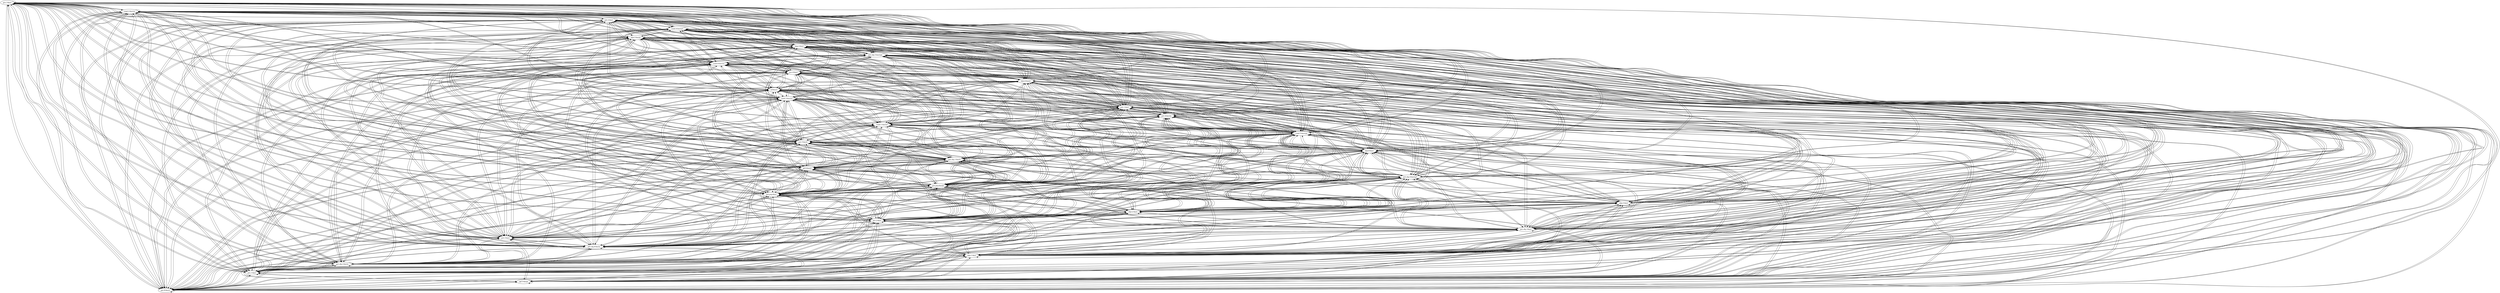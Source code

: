 digraph  {
	node [label="\N"];
	"prs.3-kuri"	 [cell="prs.3",
		label="prs.3-kuri",
		tense=prs,
		weight=0.49];
	"prs.3-kuri" -> "prs.3-kuri"	 [weight=0.49];
	"cond.2-kurirE"	 [cell="cond.2",
		label="cond.2-kurire",
		tense=cond,
		weight=0.33];
	"prs.3-kuri" -> "cond.2-kurirE"	 [weight=0.3201];
	"pst.6-kurir"	 [cell="pst.6",
		label="pst.6-kurir",
		tense=pst,
		weight=0.86];
	"prs.3-kuri" -> "pst.6-kurir"	 [weight=0.4128];
	"ipf.5-kurjE"	 [cell="ipf.5",
		label="ipf.5-kurje",
		tense=ipf,
		weight=0.43];
	"prs.3-kuri" -> "ipf.5-kurjE"	 [weight=0.1892];
	"prs.1-kuri"	 [cell="prs.1",
		label="prs.1-kuri",
		tense=prs,
		weight=0.49];
	"prs.3-kuri" -> "prs.1-kuri"	 [weight=0.49];
	"pst.sbj.2-kuris"	 [cell="pst.sbj.2",
		label="pst.sbj.2-kuris",
		tense="pst.sbj",
		weight=0.86];
	"prs.3-kuri" -> "pst.sbj.2-kuris"	 [weight=0.4128];
	"sbjv.1-kuri"	 [cell="sbjv.1",
		label="sbjv.1-kuri",
		tense=sbjv,
		weight=0.02];
	"prs.3-kuri" -> "sbjv.1-kuri"	 [weight=0.0064];
	"pst.sbj.6-kuris"	 [cell="pst.sbj.6",
		label="pst.sbj.6-kuris",
		tense="pst.sbj",
		weight=0.86];
	"prs.3-kuri" -> "pst.sbj.6-kuris"	 [weight=0.4128];
	"pst.3-kuri"	 [cell="pst.3",
		label="pst.3-kuri",
		tense=pst,
		weight=0.86];
	"prs.3-kuri" -> "pst.3-kuri"	 [weight=0.4128];
	"pst.sbj.3-kuri"	 [cell="pst.sbj.3",
		label="pst.sbj.3-kuri",
		tense="pst.sbj",
		weight=0.86];
	"prs.3-kuri" -> "pst.sbj.3-kuri"	 [weight=0.4128];
	"prs.2-kuri"	 [cell="prs.2",
		label="prs.2-kuri",
		tense=prs,
		weight=0.49];
	"prs.3-kuri" -> "prs.2-kuri"	 [weight=0.49];
	"sbjv.2-kuri"	 [cell="sbjv.2",
		label="sbjv.2-kuri",
		tense=sbjv,
		weight=0.02];
	"prs.3-kuri" -> "sbjv.2-kuri"	 [weight=0.0064];
	"sbjv.3-kuri"	 [cell="sbjv.3",
		label="sbjv.3-kuri",
		tense=sbjv,
		weight=0.02];
	"prs.3-kuri" -> "sbjv.3-kuri"	 [weight=0.0064];
	"pst.pcp-kuri"	 [cell="pst.pcp",
		label="pst.pcp-kuri",
		tense="pst.pcp",
		weight=0.88];
	"prs.3-kuri" -> "pst.pcp-kuri"	 [weight=0.4312];
	"prs.pcp-kurjâ"	 [cell="prs.pcp",
		label="prs.pcp-kurjɑ̃",
		tense="prs.pcp",
		weight=0.02];
	"prs.3-kuri" -> "prs.pcp-kurjâ"	 [weight=0.0058];
	"pst.sbj.4-kurisjô"	 [cell="pst.sbj.4",
		label="pst.sbj.4-kurisjɔ̃",
		tense="pst.sbj",
		weight=0.86];
	"prs.3-kuri" -> "pst.sbj.4-kurisjô"	 [weight=0.4128];
	"ipf.4-kurjô"	 [cell="ipf.4",
		label="ipf.4-kurjɔ̃",
		tense=ipf,
		weight=0.43];
	"prs.3-kuri" -> "ipf.4-kurjô"	 [weight=0.1892];
	"pst.sbj.1-kuris"	 [cell="pst.sbj.1",
		label="pst.sbj.1-kuris",
		tense="pst.sbj",
		weight=0.86];
	"prs.3-kuri" -> "pst.sbj.1-kuris"	 [weight=0.4128];
	"sbjv.6-kuri"	 [cell="sbjv.6",
		label="sbjv.6-kuri",
		tense=sbjv,
		weight=0.02];
	"prs.3-kuri" -> "sbjv.6-kuri"	 [weight=0.0064];
	"pst.5-kurit"	 [cell="pst.5",
		label="pst.5-kurit",
		tense=pst,
		weight=0.86];
	"prs.3-kuri" -> "pst.5-kurit"	 [weight=0.4128];
	"cond.5-kurirjE"	 [cell="cond.5",
		label="cond.5-kurirje",
		tense=cond,
		weight=0.33];
	"prs.3-kuri" -> "cond.5-kurirjE"	 [weight=0.3201];
	"cond.1-kurirE"	 [cell="cond.1",
		label="cond.1-kurire",
		tense=cond,
		weight=0.33];
	"prs.3-kuri" -> "cond.1-kurirE"	 [weight=0.3201];
	"pst.4-kurim"	 [cell="pst.4",
		label="pst.4-kurim",
		tense=pst,
		weight=0.86];
	"prs.3-kuri" -> "pst.4-kurim"	 [weight=0.4128];
	"pst.1-kuri"	 [cell="pst.1",
		label="pst.1-kuri",
		tense=pst,
		weight=0.86];
	"prs.3-kuri" -> "pst.1-kuri"	 [weight=0.4128];
	"cond.3-kurirE"	 [cell="cond.3",
		label="cond.3-kurire",
		tense=cond,
		weight=0.33];
	"prs.3-kuri" -> "cond.3-kurirE"	 [weight=0.3201];
	"inf-kurir"	 [cell=inf,
		label="inf-kurir",
		tense=inf,
		weight=1.0];
	"prs.3-kuri" -> "inf-kurir"	 [weight=0.54];
	"sbjv.4-kurjô"	 [cell="sbjv.4",
		label="sbjv.4-kurjɔ̃",
		tense=sbjv,
		weight=0.43];
	"prs.3-kuri" -> "sbjv.4-kurjô"	 [weight=0.1204];
	"prs.6-kuri"	 [cell="prs.6",
		label="prs.6-kuri",
		tense=prs,
		weight=0.02];
	"prs.3-kuri" -> "prs.6-kuri"	 [weight=0.0064];
	"cond.6-kurirE"	 [cell="cond.6",
		label="cond.6-kurire",
		tense=cond,
		weight=0.33];
	"prs.3-kuri" -> "cond.6-kurirE"	 [weight=0.3201];
	"pst.sbj.5-kurisjE"	 [cell="pst.sbj.5",
		label="pst.sbj.5-kurisje",
		tense="pst.sbj",
		weight=0.86];
	"prs.3-kuri" -> "pst.sbj.5-kurisjE"	 [weight=0.4128];
	"imp.2-kuri"	 [cell="imp.2",
		label="imp.2-kuri",
		tense=imp,
		weight=0.49];
	"prs.3-kuri" -> "imp.2-kuri"	 [weight=0.49];
	"sbjv.5-kurjE"	 [cell="sbjv.5",
		label="sbjv.5-kurje",
		tense=sbjv,
		weight=0.43];
	"prs.3-kuri" -> "sbjv.5-kurjE"	 [weight=0.1204];
	"cond.4-kurirjô"	 [cell="cond.4",
		label="cond.4-kurirjɔ̃",
		tense=cond,
		weight=0.33];
	"prs.3-kuri" -> "cond.4-kurirjô"	 [weight=0.3201];
	"pst.2-kuri"	 [cell="pst.2",
		label="pst.2-kuri",
		tense=pst,
		weight=0.86];
	"prs.3-kuri" -> "pst.2-kuri"	 [weight=0.4128];
	"cond.2-kurirE" -> "prs.3-kuri"	 [weight=0.49];
	"cond.2-kurirE" -> "cond.2-kurirE"	 [weight=0.33];
	"cond.2-kurirE" -> "pst.6-kurir"	 [weight=0.43];
	"cond.2-kurirE" -> "ipf.5-kurjE"	 [weight=0.2021];
	"cond.2-kurirE" -> "prs.1-kuri"	 [weight=0.49];
	"cond.2-kurirE" -> "pst.sbj.2-kuris"	 [weight=0.43];
	"cond.2-kurirE" -> "sbjv.1-kuri"	 [weight=0.0094];
	"cond.2-kurirE" -> "pst.sbj.6-kuris"	 [weight=0.43];
	"cond.2-kurirE" -> "pst.3-kuri"	 [weight=0.43];
	"cond.2-kurirE" -> "pst.sbj.3-kuri"	 [weight=0.43];
	"cond.2-kurirE" -> "prs.2-kuri"	 [weight=0.49];
	"cond.2-kurirE" -> "sbjv.2-kuri"	 [weight=0.0094];
	"cond.2-kurirE" -> "sbjv.3-kuri"	 [weight=0.0094];
	"cond.2-kurirE" -> "pst.pcp-kuri"	 [weight=0.3696];
	"cond.2-kurirE" -> "prs.pcp-kurjâ"	 [weight=0.0118];
	"cond.2-kurirE" -> "pst.sbj.4-kurisjô"	 [weight=0.43];
	"cond.2-kurirE" -> "ipf.4-kurjô"	 [weight=0.2021];
	"cond.2-kurirE" -> "pst.sbj.1-kuris"	 [weight=0.43];
	"cond.2-kurirE" -> "sbjv.6-kuri"	 [weight=0.0094];
	"cond.2-kurirE" -> "pst.5-kurit"	 [weight=0.43];
	"cond.2-kurirE" -> "cond.5-kurirjE"	 [weight=0.33];
	"cond.2-kurirE" -> "cond.1-kurirE"	 [weight=0.33];
	"cond.2-kurirE" -> "pst.4-kurim"	 [weight=0.43];
	"cond.2-kurirE" -> "pst.1-kuri"	 [weight=0.43];
	"cond.2-kurirE" -> "cond.3-kurirE"	 [weight=0.33];
	"cond.2-kurirE" -> "inf-kurir"	 [weight=0.48];
	"cond.2-kurirE" -> "sbjv.4-kurjô"	 [weight=0.2021];
	"cond.2-kurirE" -> "prs.6-kuri"	 [weight=0.0094];
	"cond.2-kurirE" -> "cond.6-kurirE"	 [weight=0.33];
	"cond.2-kurirE" -> "pst.sbj.5-kurisjE"	 [weight=0.43];
	"cond.2-kurirE" -> "imp.2-kuri"	 [weight=0.49];
	"cond.2-kurirE" -> "sbjv.5-kurjE"	 [weight=0.2021];
	"cond.2-kurirE" -> "cond.4-kurirjô"	 [weight=0.33];
	"cond.2-kurirE" -> "pst.2-kuri"	 [weight=0.43];
	"pst.6-kurir" -> "prs.3-kuri"	 [weight=0.49];
	"pst.6-kurir" -> "cond.2-kurirE"	 [weight=0.3135];
	"pst.6-kurir" -> "pst.6-kurir"	 [weight=0.86];
	"pst.6-kurir" -> "ipf.5-kurjE"	 [weight=0.0215];
	"pst.6-kurir" -> "prs.1-kuri"	 [weight=0.49];
	"pst.6-kurir" -> "pst.sbj.2-kuris"	 [weight=0.86];
	"pst.6-kurir" -> "sbjv.1-kuri"	 [weight=0.0004];
	"pst.6-kurir" -> "pst.sbj.6-kuris"	 [weight=0.86];
	"pst.6-kurir" -> "pst.3-kuri"	 [weight=0.86];
	"pst.6-kurir" -> "pst.sbj.3-kuri"	 [weight=0.86];
	"pst.6-kurir" -> "prs.2-kuri"	 [weight=0.49];
	"pst.6-kurir" -> "sbjv.2-kuri"	 [weight=0.0004];
	"pst.6-kurir" -> "sbjv.3-kuri"	 [weight=0.0004];
	"pst.6-kurir" -> "pst.pcp-kuri"	 [weight=0.88];
	"pst.6-kurir" -> "prs.pcp-kurjâ"	 [weight=0.0006];
	"pst.6-kurir" -> "pst.sbj.4-kurisjô"	 [weight=0.86];
	"pst.6-kurir" -> "ipf.4-kurjô"	 [weight=0.0215];
	"pst.6-kurir" -> "pst.sbj.1-kuris"	 [weight=0.86];
	"pst.6-kurir" -> "sbjv.6-kuri"	 [weight=0.0004];
	"pst.6-kurir" -> "pst.5-kurit"	 [weight=0.86];
	"pst.6-kurir" -> "cond.5-kurirjE"	 [weight=0.3135];
	"pst.6-kurir" -> "cond.1-kurirE"	 [weight=0.3135];
	"pst.6-kurir" -> "pst.4-kurim"	 [weight=0.86];
	"pst.6-kurir" -> "pst.1-kuri"	 [weight=0.86];
	"pst.6-kurir" -> "cond.3-kurirE"	 [weight=0.3135];
	"pst.6-kurir" -> "inf-kurir"	 [weight=1.0];
	"pst.6-kurir" -> "sbjv.4-kurjô"	 [weight=0.0215];
	"pst.6-kurir" -> "prs.6-kuri"	 [weight=0.0004];
	"pst.6-kurir" -> "cond.6-kurirE"	 [weight=0.3135];
	"pst.6-kurir" -> "pst.sbj.5-kurisjE"	 [weight=0.86];
	"pst.6-kurir" -> "imp.2-kuri"	 [weight=0.49];
	"pst.6-kurir" -> "sbjv.5-kurjE"	 [weight=0.0215];
	"pst.6-kurir" -> "cond.4-kurirjô"	 [weight=0.3135];
	"pst.6-kurir" -> "pst.2-kuri"	 [weight=0.86];
	"ipf.5-kurjE" -> "prs.3-kuri"	 [weight=0.0245];
	"ipf.5-kurjE" -> "cond.2-kurirE"	 [weight=0.0066];
	"ipf.5-kurjE" -> "pst.6-kurir"	 [weight=0.0];
	"ipf.5-kurjE" -> "ipf.5-kurjE"	 [weight=0.43];
	"ipf.5-kurjE" -> "prs.1-kuri"	 [weight=0.0245];
	"ipf.5-kurjE" -> "pst.sbj.2-kuris"	 [weight=0.0];
	"ipf.5-kurjE" -> "sbjv.1-kuri"	 [weight=0.001];
	"ipf.5-kurjE" -> "pst.sbj.6-kuris"	 [weight=0.0];
	"ipf.5-kurjE" -> "pst.3-kuri"	 [weight=0.0];
	"ipf.5-kurjE" -> "pst.sbj.3-kuri"	 [weight=0.0];
	"ipf.5-kurjE" -> "prs.2-kuri"	 [weight=0.0245];
	"ipf.5-kurjE" -> "sbjv.2-kuri"	 [weight=0.001];
	"ipf.5-kurjE" -> "sbjv.3-kuri"	 [weight=0.001];
	"ipf.5-kurjE" -> "pst.pcp-kuri"	 [weight=0.0088];
	"ipf.5-kurjE" -> "prs.pcp-kurjâ"	 [weight=0.0016];
	"ipf.5-kurjE" -> "pst.sbj.4-kurisjô"	 [weight=0.0];
	"ipf.5-kurjE" -> "ipf.4-kurjô"	 [weight=0.43];
	"ipf.5-kurjE" -> "pst.sbj.1-kuris"	 [weight=0.0];
	"ipf.5-kurjE" -> "sbjv.6-kuri"	 [weight=0.001];
	"ipf.5-kurjE" -> "pst.5-kurit"	 [weight=0.0];
	"ipf.5-kurjE" -> "cond.5-kurirjE"	 [weight=0.0066];
	"ipf.5-kurjE" -> "cond.1-kurirE"	 [weight=0.0066];
	"ipf.5-kurjE" -> "pst.4-kurim"	 [weight=0.0];
	"ipf.5-kurjE" -> "pst.1-kuri"	 [weight=0.0];
	"ipf.5-kurjE" -> "cond.3-kurirE"	 [weight=0.0066];
	"ipf.5-kurjE" -> "inf-kurir"	 [weight=0.02];
	"ipf.5-kurjE" -> "sbjv.4-kurjô"	 [weight=0.43];
	"ipf.5-kurjE" -> "prs.6-kuri"	 [weight=0.001];
	"ipf.5-kurjE" -> "cond.6-kurirE"	 [weight=0.0066];
	"ipf.5-kurjE" -> "pst.sbj.5-kurisjE"	 [weight=0.0];
	"ipf.5-kurjE" -> "imp.2-kuri"	 [weight=0.0245];
	"ipf.5-kurjE" -> "sbjv.5-kurjE"	 [weight=0.43];
	"ipf.5-kurjE" -> "cond.4-kurirjô"	 [weight=0.0066];
	"ipf.5-kurjE" -> "pst.2-kuri"	 [weight=0.0];
	"prs.1-kuri" -> "prs.3-kuri"	 [weight=0.49];
	"prs.1-kuri" -> "cond.2-kurirE"	 [weight=0.3201];
	"prs.1-kuri" -> "pst.6-kurir"	 [weight=0.4128];
	"prs.1-kuri" -> "ipf.5-kurjE"	 [weight=0.1204];
	"prs.1-kuri" -> "prs.1-kuri"	 [weight=0.49];
	"prs.1-kuri" -> "pst.sbj.2-kuris"	 [weight=0.4128];
	"prs.1-kuri" -> "sbjv.1-kuri"	 [weight=0.0064];
	"prs.1-kuri" -> "pst.sbj.6-kuris"	 [weight=0.4128];
	"prs.1-kuri" -> "pst.3-kuri"	 [weight=0.4128];
	"prs.1-kuri" -> "pst.sbj.3-kuri"	 [weight=0.4128];
	"prs.1-kuri" -> "prs.2-kuri"	 [weight=0.49];
	"prs.1-kuri" -> "sbjv.2-kuri"	 [weight=0.0064];
	"prs.1-kuri" -> "sbjv.3-kuri"	 [weight=0.0064];
	"prs.1-kuri" -> "pst.pcp-kuri"	 [weight=0.4312];
	"prs.1-kuri" -> "prs.pcp-kurjâ"	 [weight=0.0058];
	"prs.1-kuri" -> "pst.sbj.4-kurisjô"	 [weight=0.4128];
	"prs.1-kuri" -> "ipf.4-kurjô"	 [weight=0.1204];
	"prs.1-kuri" -> "pst.sbj.1-kuris"	 [weight=0.4128];
	"prs.1-kuri" -> "sbjv.6-kuri"	 [weight=0.0064];
	"prs.1-kuri" -> "pst.5-kurit"	 [weight=0.4128];
	"prs.1-kuri" -> "cond.5-kurirjE"	 [weight=0.3201];
	"prs.1-kuri" -> "cond.1-kurirE"	 [weight=0.3201];
	"prs.1-kuri" -> "pst.4-kurim"	 [weight=0.4128];
	"prs.1-kuri" -> "pst.1-kuri"	 [weight=0.4128];
	"prs.1-kuri" -> "cond.3-kurirE"	 [weight=0.3201];
	"prs.1-kuri" -> "inf-kurir"	 [weight=0.54];
	"prs.1-kuri" -> "sbjv.4-kurjô"	 [weight=0.1204];
	"prs.1-kuri" -> "prs.6-kuri"	 [weight=0.0064];
	"prs.1-kuri" -> "cond.6-kurirE"	 [weight=0.3201];
	"prs.1-kuri" -> "pst.sbj.5-kurisjE"	 [weight=0.4128];
	"prs.1-kuri" -> "imp.2-kuri"	 [weight=0.49];
	"prs.1-kuri" -> "sbjv.5-kurjE"	 [weight=0.1204];
	"prs.1-kuri" -> "cond.4-kurirjô"	 [weight=0.3201];
	"prs.1-kuri" -> "pst.2-kuri"	 [weight=0.4128];
	"pst.sbj.2-kuris" -> "prs.3-kuri"	 [weight=0.49];
	"pst.sbj.2-kuris" -> "cond.2-kurirE"	 [weight=0.3135];
	"pst.sbj.2-kuris" -> "pst.6-kurir"	 [weight=0.86];
	"pst.sbj.2-kuris" -> "ipf.5-kurjE"	 [weight=0.0215];
	"pst.sbj.2-kuris" -> "prs.1-kuri"	 [weight=0.49];
	"pst.sbj.2-kuris" -> "pst.sbj.2-kuris"	 [weight=0.86];
	"pst.sbj.2-kuris" -> "sbjv.1-kuri"	 [weight=0.0004];
	"pst.sbj.2-kuris" -> "pst.sbj.6-kuris"	 [weight=0.86];
	"pst.sbj.2-kuris" -> "pst.3-kuri"	 [weight=0.86];
	"pst.sbj.2-kuris" -> "pst.sbj.3-kuri"	 [weight=0.86];
	"pst.sbj.2-kuris" -> "prs.2-kuri"	 [weight=0.49];
	"pst.sbj.2-kuris" -> "sbjv.2-kuri"	 [weight=0.0004];
	"pst.sbj.2-kuris" -> "sbjv.3-kuri"	 [weight=0.0004];
	"pst.sbj.2-kuris" -> "pst.pcp-kuri"	 [weight=0.88];
	"pst.sbj.2-kuris" -> "prs.pcp-kurjâ"	 [weight=0.0006];
	"pst.sbj.2-kuris" -> "pst.sbj.4-kurisjô"	 [weight=0.86];
	"pst.sbj.2-kuris" -> "ipf.4-kurjô"	 [weight=0.0215];
	"pst.sbj.2-kuris" -> "pst.sbj.1-kuris"	 [weight=0.86];
	"pst.sbj.2-kuris" -> "sbjv.6-kuri"	 [weight=0.0004];
	"pst.sbj.2-kuris" -> "pst.5-kurit"	 [weight=0.86];
	"pst.sbj.2-kuris" -> "cond.5-kurirjE"	 [weight=0.3135];
	"pst.sbj.2-kuris" -> "cond.1-kurirE"	 [weight=0.3135];
	"pst.sbj.2-kuris" -> "pst.4-kurim"	 [weight=0.86];
	"pst.sbj.2-kuris" -> "pst.1-kuri"	 [weight=0.86];
	"pst.sbj.2-kuris" -> "cond.3-kurirE"	 [weight=0.3135];
	"pst.sbj.2-kuris" -> "inf-kurir"	 [weight=1.0];
	"pst.sbj.2-kuris" -> "sbjv.4-kurjô"	 [weight=0.0215];
	"pst.sbj.2-kuris" -> "prs.6-kuri"	 [weight=0.0004];
	"pst.sbj.2-kuris" -> "cond.6-kurirE"	 [weight=0.3135];
	"pst.sbj.2-kuris" -> "pst.sbj.5-kurisjE"	 [weight=0.86];
	"pst.sbj.2-kuris" -> "imp.2-kuri"	 [weight=0.49];
	"pst.sbj.2-kuris" -> "sbjv.5-kurjE"	 [weight=0.0215];
	"pst.sbj.2-kuris" -> "cond.4-kurirjô"	 [weight=0.3135];
	"pst.sbj.2-kuris" -> "pst.2-kuri"	 [weight=0.86];
	"sbjv.1-kuri" -> "prs.3-kuri"	 [weight=0.49];
	"sbjv.1-kuri" -> "cond.2-kurirE"	 [weight=0.33];
	"sbjv.1-kuri" -> "pst.6-kurir"	 [weight=0.043];
	"sbjv.1-kuri" -> "ipf.5-kurjE"	 [weight=0.3956];
	"sbjv.1-kuri" -> "prs.1-kuri"	 [weight=0.49];
	"sbjv.1-kuri" -> "pst.sbj.2-kuris"	 [weight=0.043];
	"sbjv.1-kuri" -> "sbjv.1-kuri"	 [weight=0.02];
	"sbjv.1-kuri" -> "pst.sbj.6-kuris"	 [weight=0.043];
	"sbjv.1-kuri" -> "pst.3-kuri"	 [weight=0.043];
	"sbjv.1-kuri" -> "pst.sbj.3-kuri"	 [weight=0.043];
	"sbjv.1-kuri" -> "prs.2-kuri"	 [weight=0.49];
	"sbjv.1-kuri" -> "sbjv.2-kuri"	 [weight=0.02];
	"sbjv.1-kuri" -> "sbjv.3-kuri"	 [weight=0.02];
	"sbjv.1-kuri" -> "pst.pcp-kuri"	 [weight=0.044];
	"sbjv.1-kuri" -> "prs.pcp-kurjâ"	 [weight=0.0184];
	"sbjv.1-kuri" -> "pst.sbj.4-kurisjô"	 [weight=0.043];
	"sbjv.1-kuri" -> "ipf.4-kurjô"	 [weight=0.3956];
	"sbjv.1-kuri" -> "pst.sbj.1-kuris"	 [weight=0.043];
	"sbjv.1-kuri" -> "sbjv.6-kuri"	 [weight=0.02];
	"sbjv.1-kuri" -> "pst.5-kurit"	 [weight=0.043];
	"sbjv.1-kuri" -> "cond.5-kurirjE"	 [weight=0.33];
	"sbjv.1-kuri" -> "cond.1-kurirE"	 [weight=0.33];
	"sbjv.1-kuri" -> "pst.4-kurim"	 [weight=0.043];
	"sbjv.1-kuri" -> "pst.1-kuri"	 [weight=0.043];
	"sbjv.1-kuri" -> "cond.3-kurirE"	 [weight=0.33];
	"sbjv.1-kuri" -> "inf-kurir"	 [weight=0.04];
	"sbjv.1-kuri" -> "sbjv.4-kurjô"	 [weight=0.3956];
	"sbjv.1-kuri" -> "prs.6-kuri"	 [weight=0.02];
	"sbjv.1-kuri" -> "cond.6-kurirE"	 [weight=0.33];
	"sbjv.1-kuri" -> "pst.sbj.5-kurisjE"	 [weight=0.043];
	"sbjv.1-kuri" -> "imp.2-kuri"	 [weight=0.49];
	"sbjv.1-kuri" -> "sbjv.5-kurjE"	 [weight=0.3956];
	"sbjv.1-kuri" -> "cond.4-kurirjô"	 [weight=0.33];
	"sbjv.1-kuri" -> "pst.2-kuri"	 [weight=0.043];
	"pst.sbj.6-kuris" -> "prs.3-kuri"	 [weight=0.49];
	"pst.sbj.6-kuris" -> "cond.2-kurirE"	 [weight=0.3135];
	"pst.sbj.6-kuris" -> "pst.6-kurir"	 [weight=0.86];
	"pst.sbj.6-kuris" -> "ipf.5-kurjE"	 [weight=0.0215];
	"pst.sbj.6-kuris" -> "prs.1-kuri"	 [weight=0.49];
	"pst.sbj.6-kuris" -> "pst.sbj.2-kuris"	 [weight=0.86];
	"pst.sbj.6-kuris" -> "sbjv.1-kuri"	 [weight=0.0004];
	"pst.sbj.6-kuris" -> "pst.sbj.6-kuris"	 [weight=0.86];
	"pst.sbj.6-kuris" -> "pst.3-kuri"	 [weight=0.86];
	"pst.sbj.6-kuris" -> "pst.sbj.3-kuri"	 [weight=0.86];
	"pst.sbj.6-kuris" -> "prs.2-kuri"	 [weight=0.49];
	"pst.sbj.6-kuris" -> "sbjv.2-kuri"	 [weight=0.0004];
	"pst.sbj.6-kuris" -> "sbjv.3-kuri"	 [weight=0.0004];
	"pst.sbj.6-kuris" -> "pst.pcp-kuri"	 [weight=0.88];
	"pst.sbj.6-kuris" -> "prs.pcp-kurjâ"	 [weight=0.0006];
	"pst.sbj.6-kuris" -> "pst.sbj.4-kurisjô"	 [weight=0.86];
	"pst.sbj.6-kuris" -> "ipf.4-kurjô"	 [weight=0.0215];
	"pst.sbj.6-kuris" -> "pst.sbj.1-kuris"	 [weight=0.86];
	"pst.sbj.6-kuris" -> "sbjv.6-kuri"	 [weight=0.0004];
	"pst.sbj.6-kuris" -> "pst.5-kurit"	 [weight=0.86];
	"pst.sbj.6-kuris" -> "cond.5-kurirjE"	 [weight=0.3135];
	"pst.sbj.6-kuris" -> "cond.1-kurirE"	 [weight=0.3135];
	"pst.sbj.6-kuris" -> "pst.4-kurim"	 [weight=0.86];
	"pst.sbj.6-kuris" -> "pst.1-kuri"	 [weight=0.86];
	"pst.sbj.6-kuris" -> "cond.3-kurirE"	 [weight=0.3135];
	"pst.sbj.6-kuris" -> "inf-kurir"	 [weight=1.0];
	"pst.sbj.6-kuris" -> "sbjv.4-kurjô"	 [weight=0.0215];
	"pst.sbj.6-kuris" -> "prs.6-kuri"	 [weight=0.0004];
	"pst.sbj.6-kuris" -> "cond.6-kurirE"	 [weight=0.3135];
	"pst.sbj.6-kuris" -> "pst.sbj.5-kurisjE"	 [weight=0.86];
	"pst.sbj.6-kuris" -> "imp.2-kuri"	 [weight=0.49];
	"pst.sbj.6-kuris" -> "sbjv.5-kurjE"	 [weight=0.0215];
	"pst.sbj.6-kuris" -> "cond.4-kurirjô"	 [weight=0.3135];
	"pst.sbj.6-kuris" -> "pst.2-kuri"	 [weight=0.86];
	"pst.3-kuri" -> "prs.3-kuri"	 [weight=0.49];
	"pst.3-kuri" -> "cond.2-kurirE"	 [weight=0.3135];
	"pst.3-kuri" -> "pst.6-kurir"	 [weight=0.86];
	"pst.3-kuri" -> "ipf.5-kurjE"	 [weight=0.0215];
	"pst.3-kuri" -> "prs.1-kuri"	 [weight=0.49];
	"pst.3-kuri" -> "pst.sbj.2-kuris"	 [weight=0.86];
	"pst.3-kuri" -> "sbjv.1-kuri"	 [weight=0.0004];
	"pst.3-kuri" -> "pst.sbj.6-kuris"	 [weight=0.86];
	"pst.3-kuri" -> "pst.3-kuri"	 [weight=0.86];
	"pst.3-kuri" -> "pst.sbj.3-kuri"	 [weight=0.86];
	"pst.3-kuri" -> "prs.2-kuri"	 [weight=0.49];
	"pst.3-kuri" -> "sbjv.2-kuri"	 [weight=0.0004];
	"pst.3-kuri" -> "sbjv.3-kuri"	 [weight=0.0004];
	"pst.3-kuri" -> "pst.pcp-kuri"	 [weight=0.88];
	"pst.3-kuri" -> "prs.pcp-kurjâ"	 [weight=0.0006];
	"pst.3-kuri" -> "pst.sbj.4-kurisjô"	 [weight=0.86];
	"pst.3-kuri" -> "ipf.4-kurjô"	 [weight=0.0215];
	"pst.3-kuri" -> "pst.sbj.1-kuris"	 [weight=0.86];
	"pst.3-kuri" -> "sbjv.6-kuri"	 [weight=0.0004];
	"pst.3-kuri" -> "pst.5-kurit"	 [weight=0.86];
	"pst.3-kuri" -> "cond.5-kurirjE"	 [weight=0.3135];
	"pst.3-kuri" -> "cond.1-kurirE"	 [weight=0.3135];
	"pst.3-kuri" -> "pst.4-kurim"	 [weight=0.86];
	"pst.3-kuri" -> "pst.1-kuri"	 [weight=0.86];
	"pst.3-kuri" -> "cond.3-kurirE"	 [weight=0.3135];
	"pst.3-kuri" -> "inf-kurir"	 [weight=1.0];
	"pst.3-kuri" -> "sbjv.4-kurjô"	 [weight=0.0215];
	"pst.3-kuri" -> "prs.6-kuri"	 [weight=0.0004];
	"pst.3-kuri" -> "cond.6-kurirE"	 [weight=0.3135];
	"pst.3-kuri" -> "pst.sbj.5-kurisjE"	 [weight=0.86];
	"pst.3-kuri" -> "imp.2-kuri"	 [weight=0.49];
	"pst.3-kuri" -> "sbjv.5-kurjE"	 [weight=0.0215];
	"pst.3-kuri" -> "cond.4-kurirjô"	 [weight=0.3135];
	"pst.3-kuri" -> "pst.2-kuri"	 [weight=0.86];
	"pst.sbj.3-kuri" -> "prs.3-kuri"	 [weight=0.49];
	"pst.sbj.3-kuri" -> "cond.2-kurirE"	 [weight=0.3135];
	"pst.sbj.3-kuri" -> "pst.6-kurir"	 [weight=0.86];
	"pst.sbj.3-kuri" -> "ipf.5-kurjE"	 [weight=0.0215];
	"pst.sbj.3-kuri" -> "prs.1-kuri"	 [weight=0.49];
	"pst.sbj.3-kuri" -> "pst.sbj.2-kuris"	 [weight=0.86];
	"pst.sbj.3-kuri" -> "sbjv.1-kuri"	 [weight=0.0004];
	"pst.sbj.3-kuri" -> "pst.sbj.6-kuris"	 [weight=0.86];
	"pst.sbj.3-kuri" -> "pst.3-kuri"	 [weight=0.86];
	"pst.sbj.3-kuri" -> "pst.sbj.3-kuri"	 [weight=0.86];
	"pst.sbj.3-kuri" -> "prs.2-kuri"	 [weight=0.49];
	"pst.sbj.3-kuri" -> "sbjv.2-kuri"	 [weight=0.0004];
	"pst.sbj.3-kuri" -> "sbjv.3-kuri"	 [weight=0.0004];
	"pst.sbj.3-kuri" -> "pst.pcp-kuri"	 [weight=0.88];
	"pst.sbj.3-kuri" -> "prs.pcp-kurjâ"	 [weight=0.0006];
	"pst.sbj.3-kuri" -> "pst.sbj.4-kurisjô"	 [weight=0.86];
	"pst.sbj.3-kuri" -> "ipf.4-kurjô"	 [weight=0.0215];
	"pst.sbj.3-kuri" -> "pst.sbj.1-kuris"	 [weight=0.86];
	"pst.sbj.3-kuri" -> "sbjv.6-kuri"	 [weight=0.0004];
	"pst.sbj.3-kuri" -> "pst.5-kurit"	 [weight=0.86];
	"pst.sbj.3-kuri" -> "cond.5-kurirjE"	 [weight=0.3135];
	"pst.sbj.3-kuri" -> "cond.1-kurirE"	 [weight=0.3135];
	"pst.sbj.3-kuri" -> "pst.4-kurim"	 [weight=0.86];
	"pst.sbj.3-kuri" -> "pst.1-kuri"	 [weight=0.86];
	"pst.sbj.3-kuri" -> "cond.3-kurirE"	 [weight=0.3135];
	"pst.sbj.3-kuri" -> "inf-kurir"	 [weight=1.0];
	"pst.sbj.3-kuri" -> "sbjv.4-kurjô"	 [weight=0.0215];
	"pst.sbj.3-kuri" -> "prs.6-kuri"	 [weight=0.0004];
	"pst.sbj.3-kuri" -> "cond.6-kurirE"	 [weight=0.3135];
	"pst.sbj.3-kuri" -> "pst.sbj.5-kurisjE"	 [weight=0.86];
	"pst.sbj.3-kuri" -> "imp.2-kuri"	 [weight=0.49];
	"pst.sbj.3-kuri" -> "sbjv.5-kurjE"	 [weight=0.0215];
	"pst.sbj.3-kuri" -> "cond.4-kurirjô"	 [weight=0.3135];
	"pst.sbj.3-kuri" -> "pst.2-kuri"	 [weight=0.86];
	"prs.2-kuri" -> "prs.3-kuri"	 [weight=0.49];
	"prs.2-kuri" -> "cond.2-kurirE"	 [weight=0.3201];
	"prs.2-kuri" -> "pst.6-kurir"	 [weight=0.4128];
	"prs.2-kuri" -> "ipf.5-kurjE"	 [weight=0.1892];
	"prs.2-kuri" -> "prs.1-kuri"	 [weight=0.49];
	"prs.2-kuri" -> "pst.sbj.2-kuris"	 [weight=0.4128];
	"prs.2-kuri" -> "sbjv.1-kuri"	 [weight=0.0064];
	"prs.2-kuri" -> "pst.sbj.6-kuris"	 [weight=0.4128];
	"prs.2-kuri" -> "pst.3-kuri"	 [weight=0.4128];
	"prs.2-kuri" -> "pst.sbj.3-kuri"	 [weight=0.4128];
	"prs.2-kuri" -> "prs.2-kuri"	 [weight=0.49];
	"prs.2-kuri" -> "sbjv.2-kuri"	 [weight=0.0064];
	"prs.2-kuri" -> "sbjv.3-kuri"	 [weight=0.0064];
	"prs.2-kuri" -> "pst.pcp-kuri"	 [weight=0.4312];
	"prs.2-kuri" -> "prs.pcp-kurjâ"	 [weight=0.0058];
	"prs.2-kuri" -> "pst.sbj.4-kurisjô"	 [weight=0.4128];
	"prs.2-kuri" -> "ipf.4-kurjô"	 [weight=0.1892];
	"prs.2-kuri" -> "pst.sbj.1-kuris"	 [weight=0.4128];
	"prs.2-kuri" -> "sbjv.6-kuri"	 [weight=0.0064];
	"prs.2-kuri" -> "pst.5-kurit"	 [weight=0.4128];
	"prs.2-kuri" -> "cond.5-kurirjE"	 [weight=0.3201];
	"prs.2-kuri" -> "cond.1-kurirE"	 [weight=0.3201];
	"prs.2-kuri" -> "pst.4-kurim"	 [weight=0.4128];
	"prs.2-kuri" -> "pst.1-kuri"	 [weight=0.4128];
	"prs.2-kuri" -> "cond.3-kurirE"	 [weight=0.3201];
	"prs.2-kuri" -> "inf-kurir"	 [weight=0.54];
	"prs.2-kuri" -> "sbjv.4-kurjô"	 [weight=0.1204];
	"prs.2-kuri" -> "prs.6-kuri"	 [weight=0.0064];
	"prs.2-kuri" -> "cond.6-kurirE"	 [weight=0.3201];
	"prs.2-kuri" -> "pst.sbj.5-kurisjE"	 [weight=0.4128];
	"prs.2-kuri" -> "imp.2-kuri"	 [weight=0.49];
	"prs.2-kuri" -> "sbjv.5-kurjE"	 [weight=0.1204];
	"prs.2-kuri" -> "cond.4-kurirjô"	 [weight=0.3201];
	"prs.2-kuri" -> "pst.2-kuri"	 [weight=0.4128];
	"sbjv.2-kuri" -> "prs.3-kuri"	 [weight=0.49];
	"sbjv.2-kuri" -> "cond.2-kurirE"	 [weight=0.33];
	"sbjv.2-kuri" -> "pst.6-kurir"	 [weight=0.043];
	"sbjv.2-kuri" -> "ipf.5-kurjE"	 [weight=0.3956];
	"sbjv.2-kuri" -> "prs.1-kuri"	 [weight=0.49];
	"sbjv.2-kuri" -> "pst.sbj.2-kuris"	 [weight=0.043];
	"sbjv.2-kuri" -> "sbjv.1-kuri"	 [weight=0.02];
	"sbjv.2-kuri" -> "pst.sbj.6-kuris"	 [weight=0.043];
	"sbjv.2-kuri" -> "pst.3-kuri"	 [weight=0.043];
	"sbjv.2-kuri" -> "pst.sbj.3-kuri"	 [weight=0.043];
	"sbjv.2-kuri" -> "prs.2-kuri"	 [weight=0.49];
	"sbjv.2-kuri" -> "sbjv.2-kuri"	 [weight=0.02];
	"sbjv.2-kuri" -> "sbjv.3-kuri"	 [weight=0.02];
	"sbjv.2-kuri" -> "pst.pcp-kuri"	 [weight=0.044];
	"sbjv.2-kuri" -> "prs.pcp-kurjâ"	 [weight=0.0184];
	"sbjv.2-kuri" -> "pst.sbj.4-kurisjô"	 [weight=0.043];
	"sbjv.2-kuri" -> "ipf.4-kurjô"	 [weight=0.3956];
	"sbjv.2-kuri" -> "pst.sbj.1-kuris"	 [weight=0.043];
	"sbjv.2-kuri" -> "sbjv.6-kuri"	 [weight=0.02];
	"sbjv.2-kuri" -> "pst.5-kurit"	 [weight=0.043];
	"sbjv.2-kuri" -> "cond.5-kurirjE"	 [weight=0.33];
	"sbjv.2-kuri" -> "cond.1-kurirE"	 [weight=0.33];
	"sbjv.2-kuri" -> "pst.4-kurim"	 [weight=0.043];
	"sbjv.2-kuri" -> "pst.1-kuri"	 [weight=0.043];
	"sbjv.2-kuri" -> "cond.3-kurirE"	 [weight=0.33];
	"sbjv.2-kuri" -> "inf-kurir"	 [weight=0.04];
	"sbjv.2-kuri" -> "sbjv.4-kurjô"	 [weight=0.3956];
	"sbjv.2-kuri" -> "prs.6-kuri"	 [weight=0.02];
	"sbjv.2-kuri" -> "cond.6-kurirE"	 [weight=0.33];
	"sbjv.2-kuri" -> "pst.sbj.5-kurisjE"	 [weight=0.043];
	"sbjv.2-kuri" -> "imp.2-kuri"	 [weight=0.49];
	"sbjv.2-kuri" -> "sbjv.5-kurjE"	 [weight=0.3956];
	"sbjv.2-kuri" -> "cond.4-kurirjô"	 [weight=0.33];
	"sbjv.2-kuri" -> "pst.2-kuri"	 [weight=0.043];
	"sbjv.3-kuri" -> "prs.3-kuri"	 [weight=0.49];
	"sbjv.3-kuri" -> "cond.2-kurirE"	 [weight=0.33];
	"sbjv.3-kuri" -> "pst.6-kurir"	 [weight=0.043];
	"sbjv.3-kuri" -> "ipf.5-kurjE"	 [weight=0.3956];
	"sbjv.3-kuri" -> "prs.1-kuri"	 [weight=0.49];
	"sbjv.3-kuri" -> "pst.sbj.2-kuris"	 [weight=0.043];
	"sbjv.3-kuri" -> "sbjv.1-kuri"	 [weight=0.02];
	"sbjv.3-kuri" -> "pst.sbj.6-kuris"	 [weight=0.043];
	"sbjv.3-kuri" -> "pst.3-kuri"	 [weight=0.043];
	"sbjv.3-kuri" -> "pst.sbj.3-kuri"	 [weight=0.043];
	"sbjv.3-kuri" -> "prs.2-kuri"	 [weight=0.49];
	"sbjv.3-kuri" -> "sbjv.2-kuri"	 [weight=0.02];
	"sbjv.3-kuri" -> "sbjv.3-kuri"	 [weight=0.02];
	"sbjv.3-kuri" -> "pst.pcp-kuri"	 [weight=0.044];
	"sbjv.3-kuri" -> "prs.pcp-kurjâ"	 [weight=0.0184];
	"sbjv.3-kuri" -> "pst.sbj.4-kurisjô"	 [weight=0.043];
	"sbjv.3-kuri" -> "ipf.4-kurjô"	 [weight=0.3956];
	"sbjv.3-kuri" -> "pst.sbj.1-kuris"	 [weight=0.043];
	"sbjv.3-kuri" -> "sbjv.6-kuri"	 [weight=0.02];
	"sbjv.3-kuri" -> "pst.5-kurit"	 [weight=0.043];
	"sbjv.3-kuri" -> "cond.5-kurirjE"	 [weight=0.33];
	"sbjv.3-kuri" -> "cond.1-kurirE"	 [weight=0.33];
	"sbjv.3-kuri" -> "pst.4-kurim"	 [weight=0.043];
	"sbjv.3-kuri" -> "pst.1-kuri"	 [weight=0.043];
	"sbjv.3-kuri" -> "cond.3-kurirE"	 [weight=0.33];
	"sbjv.3-kuri" -> "inf-kurir"	 [weight=0.04];
	"sbjv.3-kuri" -> "sbjv.4-kurjô"	 [weight=0.3956];
	"sbjv.3-kuri" -> "prs.6-kuri"	 [weight=0.02];
	"sbjv.3-kuri" -> "cond.6-kurirE"	 [weight=0.33];
	"sbjv.3-kuri" -> "pst.sbj.5-kurisjE"	 [weight=0.043];
	"sbjv.3-kuri" -> "imp.2-kuri"	 [weight=0.49];
	"sbjv.3-kuri" -> "sbjv.5-kurjE"	 [weight=0.3956];
	"sbjv.3-kuri" -> "cond.4-kurirjô"	 [weight=0.33];
	"sbjv.3-kuri" -> "pst.2-kuri"	 [weight=0.043];
	"pst.pcp-kuri" -> "prs.3-kuri"	 [weight=0.49];
	"pst.pcp-kuri" -> "cond.2-kurirE"	 [weight=0.33];
	"pst.pcp-kuri" -> "pst.6-kurir"	 [weight=0.86];
	"pst.pcp-kuri" -> "ipf.5-kurjE"	 [weight=0.0215];
	"pst.pcp-kuri" -> "prs.1-kuri"	 [weight=0.49];
	"pst.pcp-kuri" -> "pst.sbj.2-kuris"	 [weight=0.86];
	"pst.pcp-kuri" -> "sbjv.1-kuri"	 [weight=0.0006];
	"pst.pcp-kuri" -> "pst.sbj.6-kuris"	 [weight=0.86];
	"pst.pcp-kuri" -> "pst.3-kuri"	 [weight=0.86];
	"pst.pcp-kuri" -> "pst.sbj.3-kuri"	 [weight=0.86];
	"pst.pcp-kuri" -> "prs.2-kuri"	 [weight=0.49];
	"pst.pcp-kuri" -> "sbjv.2-kuri"	 [weight=0.0006];
	"pst.pcp-kuri" -> "sbjv.3-kuri"	 [weight=0.0006];
	"pst.pcp-kuri" -> "pst.pcp-kuri"	 [weight=0.88];
	"pst.pcp-kuri" -> "prs.pcp-kurjâ"	 [weight=0.001];
	"pst.pcp-kuri" -> "pst.sbj.4-kurisjô"	 [weight=0.86];
	"pst.pcp-kuri" -> "ipf.4-kurjô"	 [weight=0.0215];
	"pst.pcp-kuri" -> "pst.sbj.1-kuris"	 [weight=0.86];
	"pst.pcp-kuri" -> "sbjv.6-kuri"	 [weight=0.0006];
	"pst.pcp-kuri" -> "pst.5-kurit"	 [weight=0.86];
	"pst.pcp-kuri" -> "cond.5-kurirjE"	 [weight=0.33];
	"pst.pcp-kuri" -> "cond.1-kurirE"	 [weight=0.33];
	"pst.pcp-kuri" -> "pst.4-kurim"	 [weight=0.86];
	"pst.pcp-kuri" -> "pst.1-kuri"	 [weight=0.86];
	"pst.pcp-kuri" -> "cond.3-kurirE"	 [weight=0.33];
	"pst.pcp-kuri" -> "inf-kurir"	 [weight=0.07];
	"pst.pcp-kuri" -> "sbjv.4-kurjô"	 [weight=0.0215];
	"pst.pcp-kuri" -> "prs.6-kuri"	 [weight=0.0006];
	"pst.pcp-kuri" -> "cond.6-kurirE"	 [weight=0.33];
	"pst.pcp-kuri" -> "pst.sbj.5-kurisjE"	 [weight=0.86];
	"pst.pcp-kuri" -> "imp.2-kuri"	 [weight=0.49];
	"pst.pcp-kuri" -> "sbjv.5-kurjE"	 [weight=0.0215];
	"pst.pcp-kuri" -> "cond.4-kurirjô"	 [weight=0.33];
	"pst.pcp-kuri" -> "pst.2-kuri"	 [weight=0.86];
	"prs.pcp-kurjâ" -> "prs.3-kuri"	 [weight=0.49];
	"prs.pcp-kurjâ" -> "cond.2-kurirE"	 [weight=0.33];
	"prs.pcp-kurjâ" -> "pst.6-kurir"	 [weight=0.0774];
	"prs.pcp-kurjâ" -> "ipf.5-kurjE"	 [weight=0.43];
	"prs.pcp-kurjâ" -> "prs.1-kuri"	 [weight=0.49];
	"prs.pcp-kurjâ" -> "pst.sbj.2-kuris"	 [weight=0.0774];
	"prs.pcp-kurjâ" -> "sbjv.1-kuri"	 [weight=0.02];
	"prs.pcp-kurjâ" -> "pst.sbj.6-kuris"	 [weight=0.0774];
	"prs.pcp-kurjâ" -> "pst.3-kuri"	 [weight=0.0774];
	"prs.pcp-kurjâ" -> "pst.sbj.3-kuri"	 [weight=0.0774];
	"prs.pcp-kurjâ" -> "prs.2-kuri"	 [weight=0.49];
	"prs.pcp-kurjâ" -> "sbjv.2-kuri"	 [weight=0.02];
	"prs.pcp-kurjâ" -> "sbjv.3-kuri"	 [weight=0.02];
	"prs.pcp-kurjâ" -> "pst.pcp-kuri"	 [weight=0.5896];
	"prs.pcp-kurjâ" -> "prs.pcp-kurjâ"	 [weight=0.02];
	"prs.pcp-kurjâ" -> "pst.sbj.4-kurisjô"	 [weight=0.0774];
	"prs.pcp-kurjâ" -> "ipf.4-kurjô"	 [weight=0.43];
	"prs.pcp-kurjâ" -> "pst.sbj.1-kuris"	 [weight=0.0774];
	"prs.pcp-kurjâ" -> "sbjv.6-kuri"	 [weight=0.02];
	"prs.pcp-kurjâ" -> "pst.5-kurit"	 [weight=0.0774];
	"prs.pcp-kurjâ" -> "cond.5-kurirjE"	 [weight=0.33];
	"prs.pcp-kurjâ" -> "cond.1-kurirE"	 [weight=0.33];
	"prs.pcp-kurjâ" -> "pst.4-kurim"	 [weight=0.0774];
	"prs.pcp-kurjâ" -> "pst.1-kuri"	 [weight=0.0774];
	"prs.pcp-kurjâ" -> "cond.3-kurirE"	 [weight=0.33];
	"prs.pcp-kurjâ" -> "inf-kurir"	 [weight=0.05];
	"prs.pcp-kurjâ" -> "sbjv.4-kurjô"	 [weight=0.43];
	"prs.pcp-kurjâ" -> "prs.6-kuri"	 [weight=0.0174];
	"prs.pcp-kurjâ" -> "cond.6-kurirE"	 [weight=0.33];
	"prs.pcp-kurjâ" -> "pst.sbj.5-kurisjE"	 [weight=0.0774];
	"prs.pcp-kurjâ" -> "imp.2-kuri"	 [weight=0.49];
	"prs.pcp-kurjâ" -> "sbjv.5-kurjE"	 [weight=0.43];
	"prs.pcp-kurjâ" -> "cond.4-kurirjô"	 [weight=0.33];
	"prs.pcp-kurjâ" -> "pst.2-kuri"	 [weight=0.0774];
	"pst.sbj.4-kurisjô" -> "prs.3-kuri"	 [weight=0.49];
	"pst.sbj.4-kurisjô" -> "cond.2-kurirE"	 [weight=0.3135];
	"pst.sbj.4-kurisjô" -> "pst.6-kurir"	 [weight=0.86];
	"pst.sbj.4-kurisjô" -> "ipf.5-kurjE"	 [weight=0.0215];
	"pst.sbj.4-kurisjô" -> "prs.1-kuri"	 [weight=0.49];
	"pst.sbj.4-kurisjô" -> "pst.sbj.2-kuris"	 [weight=0.86];
	"pst.sbj.4-kurisjô" -> "sbjv.1-kuri"	 [weight=0.0004];
	"pst.sbj.4-kurisjô" -> "pst.sbj.6-kuris"	 [weight=0.86];
	"pst.sbj.4-kurisjô" -> "pst.3-kuri"	 [weight=0.86];
	"pst.sbj.4-kurisjô" -> "pst.sbj.3-kuri"	 [weight=0.86];
	"pst.sbj.4-kurisjô" -> "prs.2-kuri"	 [weight=0.49];
	"pst.sbj.4-kurisjô" -> "sbjv.2-kuri"	 [weight=0.0004];
	"pst.sbj.4-kurisjô" -> "sbjv.3-kuri"	 [weight=0.0004];
	"pst.sbj.4-kurisjô" -> "pst.pcp-kuri"	 [weight=0.88];
	"pst.sbj.4-kurisjô" -> "prs.pcp-kurjâ"	 [weight=0.0006];
	"pst.sbj.4-kurisjô" -> "pst.sbj.4-kurisjô"	 [weight=0.86];
	"pst.sbj.4-kurisjô" -> "ipf.4-kurjô"	 [weight=0.0215];
	"pst.sbj.4-kurisjô" -> "pst.sbj.1-kuris"	 [weight=0.86];
	"pst.sbj.4-kurisjô" -> "sbjv.6-kuri"	 [weight=0.0004];
	"pst.sbj.4-kurisjô" -> "pst.5-kurit"	 [weight=0.86];
	"pst.sbj.4-kurisjô" -> "cond.5-kurirjE"	 [weight=0.3135];
	"pst.sbj.4-kurisjô" -> "cond.1-kurirE"	 [weight=0.3135];
	"pst.sbj.4-kurisjô" -> "pst.4-kurim"	 [weight=0.86];
	"pst.sbj.4-kurisjô" -> "pst.1-kuri"	 [weight=0.86];
	"pst.sbj.4-kurisjô" -> "cond.3-kurirE"	 [weight=0.3135];
	"pst.sbj.4-kurisjô" -> "inf-kurir"	 [weight=1.0];
	"pst.sbj.4-kurisjô" -> "sbjv.4-kurjô"	 [weight=0.0215];
	"pst.sbj.4-kurisjô" -> "prs.6-kuri"	 [weight=0.0004];
	"pst.sbj.4-kurisjô" -> "cond.6-kurirE"	 [weight=0.3135];
	"pst.sbj.4-kurisjô" -> "pst.sbj.5-kurisjE"	 [weight=0.86];
	"pst.sbj.4-kurisjô" -> "imp.2-kuri"	 [weight=0.49];
	"pst.sbj.4-kurisjô" -> "sbjv.5-kurjE"	 [weight=0.0215];
	"pst.sbj.4-kurisjô" -> "cond.4-kurirjô"	 [weight=0.3135];
	"pst.sbj.4-kurisjô" -> "pst.2-kuri"	 [weight=0.86];
	"ipf.4-kurjô" -> "prs.3-kuri"	 [weight=0.0245];
	"ipf.4-kurjô" -> "cond.2-kurirE"	 [weight=0.0066];
	"ipf.4-kurjô" -> "pst.6-kurir"	 [weight=0.0];
	"ipf.4-kurjô" -> "ipf.5-kurjE"	 [weight=0.43];
	"ipf.4-kurjô" -> "prs.1-kuri"	 [weight=0.0245];
	"ipf.4-kurjô" -> "pst.sbj.2-kuris"	 [weight=0.0];
	"ipf.4-kurjô" -> "sbjv.1-kuri"	 [weight=0.001];
	"ipf.4-kurjô" -> "pst.sbj.6-kuris"	 [weight=0.0];
	"ipf.4-kurjô" -> "pst.3-kuri"	 [weight=0.0];
	"ipf.4-kurjô" -> "pst.sbj.3-kuri"	 [weight=0.0];
	"ipf.4-kurjô" -> "prs.2-kuri"	 [weight=0.0245];
	"ipf.4-kurjô" -> "sbjv.2-kuri"	 [weight=0.001];
	"ipf.4-kurjô" -> "sbjv.3-kuri"	 [weight=0.001];
	"ipf.4-kurjô" -> "pst.pcp-kuri"	 [weight=0.0088];
	"ipf.4-kurjô" -> "prs.pcp-kurjâ"	 [weight=0.0016];
	"ipf.4-kurjô" -> "pst.sbj.4-kurisjô"	 [weight=0.0];
	"ipf.4-kurjô" -> "ipf.4-kurjô"	 [weight=0.43];
	"ipf.4-kurjô" -> "pst.sbj.1-kuris"	 [weight=0.0];
	"ipf.4-kurjô" -> "sbjv.6-kuri"	 [weight=0.001];
	"ipf.4-kurjô" -> "pst.5-kurit"	 [weight=0.0];
	"ipf.4-kurjô" -> "cond.5-kurirjE"	 [weight=0.0066];
	"ipf.4-kurjô" -> "cond.1-kurirE"	 [weight=0.0066];
	"ipf.4-kurjô" -> "pst.4-kurim"	 [weight=0.0];
	"ipf.4-kurjô" -> "pst.1-kuri"	 [weight=0.0];
	"ipf.4-kurjô" -> "cond.3-kurirE"	 [weight=0.0066];
	"ipf.4-kurjô" -> "inf-kurir"	 [weight=0.02];
	"ipf.4-kurjô" -> "sbjv.4-kurjô"	 [weight=0.43];
	"ipf.4-kurjô" -> "prs.6-kuri"	 [weight=0.001];
	"ipf.4-kurjô" -> "cond.6-kurirE"	 [weight=0.0066];
	"ipf.4-kurjô" -> "pst.sbj.5-kurisjE"	 [weight=0.0];
	"ipf.4-kurjô" -> "imp.2-kuri"	 [weight=0.0245];
	"ipf.4-kurjô" -> "sbjv.5-kurjE"	 [weight=0.43];
	"ipf.4-kurjô" -> "cond.4-kurirjô"	 [weight=0.0066];
	"ipf.4-kurjô" -> "pst.2-kuri"	 [weight=0.0];
	"pst.sbj.1-kuris" -> "prs.3-kuri"	 [weight=0.49];
	"pst.sbj.1-kuris" -> "cond.2-kurirE"	 [weight=0.3135];
	"pst.sbj.1-kuris" -> "pst.6-kurir"	 [weight=0.86];
	"pst.sbj.1-kuris" -> "ipf.5-kurjE"	 [weight=0.0215];
	"pst.sbj.1-kuris" -> "prs.1-kuri"	 [weight=0.49];
	"pst.sbj.1-kuris" -> "pst.sbj.2-kuris"	 [weight=0.86];
	"pst.sbj.1-kuris" -> "sbjv.1-kuri"	 [weight=0.0004];
	"pst.sbj.1-kuris" -> "pst.sbj.6-kuris"	 [weight=0.86];
	"pst.sbj.1-kuris" -> "pst.3-kuri"	 [weight=0.86];
	"pst.sbj.1-kuris" -> "pst.sbj.3-kuri"	 [weight=0.86];
	"pst.sbj.1-kuris" -> "prs.2-kuri"	 [weight=0.49];
	"pst.sbj.1-kuris" -> "sbjv.2-kuri"	 [weight=0.0004];
	"pst.sbj.1-kuris" -> "sbjv.3-kuri"	 [weight=0.0004];
	"pst.sbj.1-kuris" -> "pst.pcp-kuri"	 [weight=0.88];
	"pst.sbj.1-kuris" -> "prs.pcp-kurjâ"	 [weight=0.0006];
	"pst.sbj.1-kuris" -> "pst.sbj.4-kurisjô"	 [weight=0.86];
	"pst.sbj.1-kuris" -> "ipf.4-kurjô"	 [weight=0.0215];
	"pst.sbj.1-kuris" -> "pst.sbj.1-kuris"	 [weight=0.86];
	"pst.sbj.1-kuris" -> "sbjv.6-kuri"	 [weight=0.0004];
	"pst.sbj.1-kuris" -> "pst.5-kurit"	 [weight=0.86];
	"pst.sbj.1-kuris" -> "cond.5-kurirjE"	 [weight=0.3135];
	"pst.sbj.1-kuris" -> "cond.1-kurirE"	 [weight=0.3135];
	"pst.sbj.1-kuris" -> "pst.4-kurim"	 [weight=0.86];
	"pst.sbj.1-kuris" -> "pst.1-kuri"	 [weight=0.86];
	"pst.sbj.1-kuris" -> "cond.3-kurirE"	 [weight=0.3135];
	"pst.sbj.1-kuris" -> "inf-kurir"	 [weight=1.0];
	"pst.sbj.1-kuris" -> "sbjv.4-kurjô"	 [weight=0.0215];
	"pst.sbj.1-kuris" -> "prs.6-kuri"	 [weight=0.0004];
	"pst.sbj.1-kuris" -> "cond.6-kurirE"	 [weight=0.3135];
	"pst.sbj.1-kuris" -> "pst.sbj.5-kurisjE"	 [weight=0.86];
	"pst.sbj.1-kuris" -> "imp.2-kuri"	 [weight=0.49];
	"pst.sbj.1-kuris" -> "sbjv.5-kurjE"	 [weight=0.0215];
	"pst.sbj.1-kuris" -> "cond.4-kurirjô"	 [weight=0.3135];
	"pst.sbj.1-kuris" -> "pst.2-kuri"	 [weight=0.86];
	"sbjv.6-kuri" -> "prs.3-kuri"	 [weight=0.49];
	"sbjv.6-kuri" -> "cond.2-kurirE"	 [weight=0.33];
	"sbjv.6-kuri" -> "pst.6-kurir"	 [weight=0.043];
	"sbjv.6-kuri" -> "ipf.5-kurjE"	 [weight=0.3956];
	"sbjv.6-kuri" -> "prs.1-kuri"	 [weight=0.49];
	"sbjv.6-kuri" -> "pst.sbj.2-kuris"	 [weight=0.043];
	"sbjv.6-kuri" -> "sbjv.1-kuri"	 [weight=0.02];
	"sbjv.6-kuri" -> "pst.sbj.6-kuris"	 [weight=0.043];
	"sbjv.6-kuri" -> "pst.3-kuri"	 [weight=0.043];
	"sbjv.6-kuri" -> "pst.sbj.3-kuri"	 [weight=0.043];
	"sbjv.6-kuri" -> "prs.2-kuri"	 [weight=0.49];
	"sbjv.6-kuri" -> "sbjv.2-kuri"	 [weight=0.02];
	"sbjv.6-kuri" -> "sbjv.3-kuri"	 [weight=0.02];
	"sbjv.6-kuri" -> "pst.pcp-kuri"	 [weight=0.044];
	"sbjv.6-kuri" -> "prs.pcp-kurjâ"	 [weight=0.0184];
	"sbjv.6-kuri" -> "pst.sbj.4-kurisjô"	 [weight=0.043];
	"sbjv.6-kuri" -> "ipf.4-kurjô"	 [weight=0.3956];
	"sbjv.6-kuri" -> "pst.sbj.1-kuris"	 [weight=0.043];
	"sbjv.6-kuri" -> "sbjv.6-kuri"	 [weight=0.02];
	"sbjv.6-kuri" -> "pst.5-kurit"	 [weight=0.043];
	"sbjv.6-kuri" -> "cond.5-kurirjE"	 [weight=0.33];
	"sbjv.6-kuri" -> "cond.1-kurirE"	 [weight=0.33];
	"sbjv.6-kuri" -> "pst.4-kurim"	 [weight=0.043];
	"sbjv.6-kuri" -> "pst.1-kuri"	 [weight=0.043];
	"sbjv.6-kuri" -> "cond.3-kurirE"	 [weight=0.33];
	"sbjv.6-kuri" -> "inf-kurir"	 [weight=0.04];
	"sbjv.6-kuri" -> "sbjv.4-kurjô"	 [weight=0.3956];
	"sbjv.6-kuri" -> "prs.6-kuri"	 [weight=0.02];
	"sbjv.6-kuri" -> "cond.6-kurirE"	 [weight=0.33];
	"sbjv.6-kuri" -> "pst.sbj.5-kurisjE"	 [weight=0.043];
	"sbjv.6-kuri" -> "imp.2-kuri"	 [weight=0.49];
	"sbjv.6-kuri" -> "sbjv.5-kurjE"	 [weight=0.3956];
	"sbjv.6-kuri" -> "cond.4-kurirjô"	 [weight=0.33];
	"sbjv.6-kuri" -> "pst.2-kuri"	 [weight=0.043];
	"pst.5-kurit" -> "prs.3-kuri"	 [weight=0.49];
	"pst.5-kurit" -> "cond.2-kurirE"	 [weight=0.3135];
	"pst.5-kurit" -> "pst.6-kurir"	 [weight=0.86];
	"pst.5-kurit" -> "ipf.5-kurjE"	 [weight=0.0215];
	"pst.5-kurit" -> "prs.1-kuri"	 [weight=0.49];
	"pst.5-kurit" -> "pst.sbj.2-kuris"	 [weight=0.86];
	"pst.5-kurit" -> "sbjv.1-kuri"	 [weight=0.0004];
	"pst.5-kurit" -> "pst.sbj.6-kuris"	 [weight=0.86];
	"pst.5-kurit" -> "pst.3-kuri"	 [weight=0.86];
	"pst.5-kurit" -> "pst.sbj.3-kuri"	 [weight=0.86];
	"pst.5-kurit" -> "prs.2-kuri"	 [weight=0.49];
	"pst.5-kurit" -> "sbjv.2-kuri"	 [weight=0.0004];
	"pst.5-kurit" -> "sbjv.3-kuri"	 [weight=0.0004];
	"pst.5-kurit" -> "pst.pcp-kuri"	 [weight=0.88];
	"pst.5-kurit" -> "prs.pcp-kurjâ"	 [weight=0.0006];
	"pst.5-kurit" -> "pst.sbj.4-kurisjô"	 [weight=0.86];
	"pst.5-kurit" -> "ipf.4-kurjô"	 [weight=0.0215];
	"pst.5-kurit" -> "pst.sbj.1-kuris"	 [weight=0.86];
	"pst.5-kurit" -> "sbjv.6-kuri"	 [weight=0.0004];
	"pst.5-kurit" -> "pst.5-kurit"	 [weight=0.86];
	"pst.5-kurit" -> "cond.5-kurirjE"	 [weight=0.3135];
	"pst.5-kurit" -> "cond.1-kurirE"	 [weight=0.3135];
	"pst.5-kurit" -> "pst.4-kurim"	 [weight=0.86];
	"pst.5-kurit" -> "pst.1-kuri"	 [weight=0.86];
	"pst.5-kurit" -> "cond.3-kurirE"	 [weight=0.3135];
	"pst.5-kurit" -> "inf-kurir"	 [weight=1.0];
	"pst.5-kurit" -> "sbjv.4-kurjô"	 [weight=0.0215];
	"pst.5-kurit" -> "prs.6-kuri"	 [weight=0.0004];
	"pst.5-kurit" -> "cond.6-kurirE"	 [weight=0.3135];
	"pst.5-kurit" -> "pst.sbj.5-kurisjE"	 [weight=0.86];
	"pst.5-kurit" -> "imp.2-kuri"	 [weight=0.49];
	"pst.5-kurit" -> "sbjv.5-kurjE"	 [weight=0.0215];
	"pst.5-kurit" -> "cond.4-kurirjô"	 [weight=0.3135];
	"pst.5-kurit" -> "pst.2-kuri"	 [weight=0.86];
	"cond.5-kurirjE" -> "prs.3-kuri"	 [weight=0.49];
	"cond.5-kurirjE" -> "cond.2-kurirE"	 [weight=0.33];
	"cond.5-kurirjE" -> "pst.6-kurir"	 [weight=0.43];
	"cond.5-kurirjE" -> "ipf.5-kurjE"	 [weight=0.2021];
	"cond.5-kurirjE" -> "prs.1-kuri"	 [weight=0.49];
	"cond.5-kurirjE" -> "pst.sbj.2-kuris"	 [weight=0.43];
	"cond.5-kurirjE" -> "sbjv.1-kuri"	 [weight=0.0094];
	"cond.5-kurirjE" -> "pst.sbj.6-kuris"	 [weight=0.43];
	"cond.5-kurirjE" -> "pst.3-kuri"	 [weight=0.43];
	"cond.5-kurirjE" -> "pst.sbj.3-kuri"	 [weight=0.43];
	"cond.5-kurirjE" -> "prs.2-kuri"	 [weight=0.49];
	"cond.5-kurirjE" -> "sbjv.2-kuri"	 [weight=0.0094];
	"cond.5-kurirjE" -> "sbjv.3-kuri"	 [weight=0.0094];
	"cond.5-kurirjE" -> "pst.pcp-kuri"	 [weight=0.3696];
	"cond.5-kurirjE" -> "prs.pcp-kurjâ"	 [weight=0.0118];
	"cond.5-kurirjE" -> "pst.sbj.4-kurisjô"	 [weight=0.43];
	"cond.5-kurirjE" -> "ipf.4-kurjô"	 [weight=0.2021];
	"cond.5-kurirjE" -> "pst.sbj.1-kuris"	 [weight=0.43];
	"cond.5-kurirjE" -> "sbjv.6-kuri"	 [weight=0.0094];
	"cond.5-kurirjE" -> "pst.5-kurit"	 [weight=0.43];
	"cond.5-kurirjE" -> "cond.5-kurirjE"	 [weight=0.33];
	"cond.5-kurirjE" -> "cond.1-kurirE"	 [weight=0.33];
	"cond.5-kurirjE" -> "pst.4-kurim"	 [weight=0.43];
	"cond.5-kurirjE" -> "pst.1-kuri"	 [weight=0.43];
	"cond.5-kurirjE" -> "cond.3-kurirE"	 [weight=0.33];
	"cond.5-kurirjE" -> "inf-kurir"	 [weight=0.48];
	"cond.5-kurirjE" -> "sbjv.4-kurjô"	 [weight=0.2021];
	"cond.5-kurirjE" -> "prs.6-kuri"	 [weight=0.0094];
	"cond.5-kurirjE" -> "cond.6-kurirE"	 [weight=0.33];
	"cond.5-kurirjE" -> "pst.sbj.5-kurisjE"	 [weight=0.43];
	"cond.5-kurirjE" -> "imp.2-kuri"	 [weight=0.49];
	"cond.5-kurirjE" -> "sbjv.5-kurjE"	 [weight=0.2021];
	"cond.5-kurirjE" -> "cond.4-kurirjô"	 [weight=0.33];
	"cond.5-kurirjE" -> "pst.2-kuri"	 [weight=0.43];
	"cond.1-kurirE" -> "prs.3-kuri"	 [weight=0.49];
	"cond.1-kurirE" -> "cond.2-kurirE"	 [weight=0.33];
	"cond.1-kurirE" -> "pst.6-kurir"	 [weight=0.43];
	"cond.1-kurirE" -> "ipf.5-kurjE"	 [weight=0.2021];
	"cond.1-kurirE" -> "prs.1-kuri"	 [weight=0.49];
	"cond.1-kurirE" -> "pst.sbj.2-kuris"	 [weight=0.43];
	"cond.1-kurirE" -> "sbjv.1-kuri"	 [weight=0.0094];
	"cond.1-kurirE" -> "pst.sbj.6-kuris"	 [weight=0.43];
	"cond.1-kurirE" -> "pst.3-kuri"	 [weight=0.43];
	"cond.1-kurirE" -> "pst.sbj.3-kuri"	 [weight=0.43];
	"cond.1-kurirE" -> "prs.2-kuri"	 [weight=0.49];
	"cond.1-kurirE" -> "sbjv.2-kuri"	 [weight=0.0094];
	"cond.1-kurirE" -> "sbjv.3-kuri"	 [weight=0.0094];
	"cond.1-kurirE" -> "pst.pcp-kuri"	 [weight=0.3696];
	"cond.1-kurirE" -> "prs.pcp-kurjâ"	 [weight=0.0118];
	"cond.1-kurirE" -> "pst.sbj.4-kurisjô"	 [weight=0.43];
	"cond.1-kurirE" -> "ipf.4-kurjô"	 [weight=0.2021];
	"cond.1-kurirE" -> "pst.sbj.1-kuris"	 [weight=0.43];
	"cond.1-kurirE" -> "sbjv.6-kuri"	 [weight=0.0094];
	"cond.1-kurirE" -> "pst.5-kurit"	 [weight=0.43];
	"cond.1-kurirE" -> "cond.5-kurirjE"	 [weight=0.33];
	"cond.1-kurirE" -> "cond.1-kurirE"	 [weight=0.33];
	"cond.1-kurirE" -> "pst.4-kurim"	 [weight=0.43];
	"cond.1-kurirE" -> "pst.1-kuri"	 [weight=0.43];
	"cond.1-kurirE" -> "cond.3-kurirE"	 [weight=0.33];
	"cond.1-kurirE" -> "inf-kurir"	 [weight=0.48];
	"cond.1-kurirE" -> "sbjv.4-kurjô"	 [weight=0.2021];
	"cond.1-kurirE" -> "prs.6-kuri"	 [weight=0.0094];
	"cond.1-kurirE" -> "cond.6-kurirE"	 [weight=0.33];
	"cond.1-kurirE" -> "pst.sbj.5-kurisjE"	 [weight=0.43];
	"cond.1-kurirE" -> "imp.2-kuri"	 [weight=0.49];
	"cond.1-kurirE" -> "sbjv.5-kurjE"	 [weight=0.2021];
	"cond.1-kurirE" -> "cond.4-kurirjô"	 [weight=0.33];
	"cond.1-kurirE" -> "pst.2-kuri"	 [weight=0.43];
	"pst.4-kurim" -> "prs.3-kuri"	 [weight=0.49];
	"pst.4-kurim" -> "cond.2-kurirE"	 [weight=0.3135];
	"pst.4-kurim" -> "pst.6-kurir"	 [weight=0.86];
	"pst.4-kurim" -> "ipf.5-kurjE"	 [weight=0.0215];
	"pst.4-kurim" -> "prs.1-kuri"	 [weight=0.49];
	"pst.4-kurim" -> "pst.sbj.2-kuris"	 [weight=0.86];
	"pst.4-kurim" -> "sbjv.1-kuri"	 [weight=0.0004];
	"pst.4-kurim" -> "pst.sbj.6-kuris"	 [weight=0.86];
	"pst.4-kurim" -> "pst.3-kuri"	 [weight=0.86];
	"pst.4-kurim" -> "pst.sbj.3-kuri"	 [weight=0.86];
	"pst.4-kurim" -> "prs.2-kuri"	 [weight=0.49];
	"pst.4-kurim" -> "sbjv.2-kuri"	 [weight=0.0004];
	"pst.4-kurim" -> "sbjv.3-kuri"	 [weight=0.0004];
	"pst.4-kurim" -> "pst.pcp-kuri"	 [weight=0.88];
	"pst.4-kurim" -> "prs.pcp-kurjâ"	 [weight=0.0006];
	"pst.4-kurim" -> "pst.sbj.4-kurisjô"	 [weight=0.86];
	"pst.4-kurim" -> "ipf.4-kurjô"	 [weight=0.0215];
	"pst.4-kurim" -> "pst.sbj.1-kuris"	 [weight=0.86];
	"pst.4-kurim" -> "sbjv.6-kuri"	 [weight=0.0004];
	"pst.4-kurim" -> "pst.5-kurit"	 [weight=0.86];
	"pst.4-kurim" -> "cond.5-kurirjE"	 [weight=0.3135];
	"pst.4-kurim" -> "cond.1-kurirE"	 [weight=0.3135];
	"pst.4-kurim" -> "pst.4-kurim"	 [weight=0.86];
	"pst.4-kurim" -> "pst.1-kuri"	 [weight=0.86];
	"pst.4-kurim" -> "cond.3-kurirE"	 [weight=0.3135];
	"pst.4-kurim" -> "inf-kurir"	 [weight=1.0];
	"pst.4-kurim" -> "sbjv.4-kurjô"	 [weight=0.0215];
	"pst.4-kurim" -> "prs.6-kuri"	 [weight=0.0004];
	"pst.4-kurim" -> "cond.6-kurirE"	 [weight=0.3135];
	"pst.4-kurim" -> "pst.sbj.5-kurisjE"	 [weight=0.86];
	"pst.4-kurim" -> "imp.2-kuri"	 [weight=0.49];
	"pst.4-kurim" -> "sbjv.5-kurjE"	 [weight=0.0215];
	"pst.4-kurim" -> "cond.4-kurirjô"	 [weight=0.3135];
	"pst.4-kurim" -> "pst.2-kuri"	 [weight=0.86];
	"pst.1-kuri" -> "prs.3-kuri"	 [weight=0.49];
	"pst.1-kuri" -> "cond.2-kurirE"	 [weight=0.3135];
	"pst.1-kuri" -> "pst.6-kurir"	 [weight=0.86];
	"pst.1-kuri" -> "ipf.5-kurjE"	 [weight=0.0215];
	"pst.1-kuri" -> "prs.1-kuri"	 [weight=0.49];
	"pst.1-kuri" -> "pst.sbj.2-kuris"	 [weight=0.86];
	"pst.1-kuri" -> "sbjv.1-kuri"	 [weight=0.0004];
	"pst.1-kuri" -> "pst.sbj.6-kuris"	 [weight=0.86];
	"pst.1-kuri" -> "pst.3-kuri"	 [weight=0.86];
	"pst.1-kuri" -> "pst.sbj.3-kuri"	 [weight=0.86];
	"pst.1-kuri" -> "prs.2-kuri"	 [weight=0.49];
	"pst.1-kuri" -> "sbjv.2-kuri"	 [weight=0.0004];
	"pst.1-kuri" -> "sbjv.3-kuri"	 [weight=0.0004];
	"pst.1-kuri" -> "pst.pcp-kuri"	 [weight=0.88];
	"pst.1-kuri" -> "prs.pcp-kurjâ"	 [weight=0.0006];
	"pst.1-kuri" -> "pst.sbj.4-kurisjô"	 [weight=0.86];
	"pst.1-kuri" -> "ipf.4-kurjô"	 [weight=0.0215];
	"pst.1-kuri" -> "pst.sbj.1-kuris"	 [weight=0.86];
	"pst.1-kuri" -> "sbjv.6-kuri"	 [weight=0.0004];
	"pst.1-kuri" -> "pst.5-kurit"	 [weight=0.86];
	"pst.1-kuri" -> "cond.5-kurirjE"	 [weight=0.3135];
	"pst.1-kuri" -> "cond.1-kurirE"	 [weight=0.3135];
	"pst.1-kuri" -> "pst.4-kurim"	 [weight=0.86];
	"pst.1-kuri" -> "pst.1-kuri"	 [weight=0.86];
	"pst.1-kuri" -> "cond.3-kurirE"	 [weight=0.3135];
	"pst.1-kuri" -> "inf-kurir"	 [weight=1.0];
	"pst.1-kuri" -> "sbjv.4-kurjô"	 [weight=0.0215];
	"pst.1-kuri" -> "prs.6-kuri"	 [weight=0.0004];
	"pst.1-kuri" -> "cond.6-kurirE"	 [weight=0.3135];
	"pst.1-kuri" -> "pst.sbj.5-kurisjE"	 [weight=0.86];
	"pst.1-kuri" -> "imp.2-kuri"	 [weight=0.49];
	"pst.1-kuri" -> "sbjv.5-kurjE"	 [weight=0.0215];
	"pst.1-kuri" -> "cond.4-kurirjô"	 [weight=0.3135];
	"pst.1-kuri" -> "pst.2-kuri"	 [weight=0.86];
	"cond.3-kurirE" -> "prs.3-kuri"	 [weight=0.49];
	"cond.3-kurirE" -> "cond.2-kurirE"	 [weight=0.33];
	"cond.3-kurirE" -> "pst.6-kurir"	 [weight=0.43];
	"cond.3-kurirE" -> "ipf.5-kurjE"	 [weight=0.2021];
	"cond.3-kurirE" -> "prs.1-kuri"	 [weight=0.49];
	"cond.3-kurirE" -> "pst.sbj.2-kuris"	 [weight=0.43];
	"cond.3-kurirE" -> "sbjv.1-kuri"	 [weight=0.0094];
	"cond.3-kurirE" -> "pst.sbj.6-kuris"	 [weight=0.43];
	"cond.3-kurirE" -> "pst.3-kuri"	 [weight=0.43];
	"cond.3-kurirE" -> "pst.sbj.3-kuri"	 [weight=0.43];
	"cond.3-kurirE" -> "prs.2-kuri"	 [weight=0.49];
	"cond.3-kurirE" -> "sbjv.2-kuri"	 [weight=0.0094];
	"cond.3-kurirE" -> "sbjv.3-kuri"	 [weight=0.0094];
	"cond.3-kurirE" -> "pst.pcp-kuri"	 [weight=0.3696];
	"cond.3-kurirE" -> "prs.pcp-kurjâ"	 [weight=0.0118];
	"cond.3-kurirE" -> "pst.sbj.4-kurisjô"	 [weight=0.43];
	"cond.3-kurirE" -> "ipf.4-kurjô"	 [weight=0.2021];
	"cond.3-kurirE" -> "pst.sbj.1-kuris"	 [weight=0.43];
	"cond.3-kurirE" -> "sbjv.6-kuri"	 [weight=0.0094];
	"cond.3-kurirE" -> "pst.5-kurit"	 [weight=0.43];
	"cond.3-kurirE" -> "cond.5-kurirjE"	 [weight=0.33];
	"cond.3-kurirE" -> "cond.1-kurirE"	 [weight=0.33];
	"cond.3-kurirE" -> "pst.4-kurim"	 [weight=0.43];
	"cond.3-kurirE" -> "pst.1-kuri"	 [weight=0.43];
	"cond.3-kurirE" -> "cond.3-kurirE"	 [weight=0.33];
	"cond.3-kurirE" -> "inf-kurir"	 [weight=0.48];
	"cond.3-kurirE" -> "sbjv.4-kurjô"	 [weight=0.2021];
	"cond.3-kurirE" -> "prs.6-kuri"	 [weight=0.0094];
	"cond.3-kurirE" -> "cond.6-kurirE"	 [weight=0.33];
	"cond.3-kurirE" -> "pst.sbj.5-kurisjE"	 [weight=0.43];
	"cond.3-kurirE" -> "imp.2-kuri"	 [weight=0.49];
	"cond.3-kurirE" -> "sbjv.5-kurjE"	 [weight=0.2021];
	"cond.3-kurirE" -> "cond.4-kurirjô"	 [weight=0.33];
	"cond.3-kurirE" -> "pst.2-kuri"	 [weight=0.43];
	"inf-kurir" -> "prs.3-kuri"	 [weight=0.2401];
	"inf-kurir" -> "cond.2-kurirE"	 [weight=0.1089];
	"inf-kurir" -> "pst.6-kurir"	 [weight=0.7396];
	"inf-kurir" -> "ipf.5-kurjE"	 [weight=0.1849];
	"inf-kurir" -> "prs.1-kuri"	 [weight=0.2401];
	"inf-kurir" -> "pst.sbj.2-kuris"	 [weight=0.7396];
	"inf-kurir" -> "sbjv.1-kuri"	 [weight=0.0004];
	"inf-kurir" -> "pst.sbj.6-kuris"	 [weight=0.7396];
	"inf-kurir" -> "pst.3-kuri"	 [weight=0.7396];
	"inf-kurir" -> "pst.sbj.3-kuri"	 [weight=0.7396];
	"inf-kurir" -> "prs.2-kuri"	 [weight=0.2401];
	"inf-kurir" -> "sbjv.2-kuri"	 [weight=0.0004];
	"inf-kurir" -> "sbjv.3-kuri"	 [weight=0.0004];
	"inf-kurir" -> "pst.pcp-kuri"	 [weight=0.7744];
	"inf-kurir" -> "prs.pcp-kurjâ"	 [weight=0.0004];
	"inf-kurir" -> "pst.sbj.4-kurisjô"	 [weight=0.7396];
	"inf-kurir" -> "ipf.4-kurjô"	 [weight=0.1849];
	"inf-kurir" -> "pst.sbj.1-kuris"	 [weight=0.7396];
	"inf-kurir" -> "sbjv.6-kuri"	 [weight=0.0004];
	"inf-kurir" -> "pst.5-kurit"	 [weight=0.7396];
	"inf-kurir" -> "cond.5-kurirjE"	 [weight=0.1089];
	"inf-kurir" -> "cond.1-kurirE"	 [weight=0.1089];
	"inf-kurir" -> "pst.4-kurim"	 [weight=0.7396];
	"inf-kurir" -> "pst.1-kuri"	 [weight=0.7396];
	"inf-kurir" -> "cond.3-kurirE"	 [weight=0.1089];
	"inf-kurir" -> "inf-kurir"	 [weight=1.0];
	"inf-kurir" -> "sbjv.4-kurjô"	 [weight=0.1849];
	"inf-kurir" -> "prs.6-kuri"	 [weight=0.0004];
	"inf-kurir" -> "cond.6-kurirE"	 [weight=0.1089];
	"inf-kurir" -> "pst.sbj.5-kurisjE"	 [weight=0.7396];
	"inf-kurir" -> "imp.2-kuri"	 [weight=0.2401];
	"inf-kurir" -> "sbjv.5-kurjE"	 [weight=0.1849];
	"inf-kurir" -> "cond.4-kurirjô"	 [weight=0.1089];
	"inf-kurir" -> "pst.2-kuri"	 [weight=0.7396];
	"sbjv.4-kurjô" -> "prs.3-kuri"	 [weight=0.0245];
	"sbjv.4-kurjô" -> "cond.2-kurirE"	 [weight=0.0066];
	"sbjv.4-kurjô" -> "pst.6-kurir"	 [weight=0.0];
	"sbjv.4-kurjô" -> "ipf.5-kurjE"	 [weight=0.43];
	"sbjv.4-kurjô" -> "prs.1-kuri"	 [weight=0.0245];
	"sbjv.4-kurjô" -> "pst.sbj.2-kuris"	 [weight=0.0];
	"sbjv.4-kurjô" -> "sbjv.1-kuri"	 [weight=0.001];
	"sbjv.4-kurjô" -> "pst.sbj.6-kuris"	 [weight=0.0];
	"sbjv.4-kurjô" -> "pst.3-kuri"	 [weight=0.0];
	"sbjv.4-kurjô" -> "pst.sbj.3-kuri"	 [weight=0.0];
	"sbjv.4-kurjô" -> "prs.2-kuri"	 [weight=0.0245];
	"sbjv.4-kurjô" -> "sbjv.2-kuri"	 [weight=0.001];
	"sbjv.4-kurjô" -> "sbjv.3-kuri"	 [weight=0.001];
	"sbjv.4-kurjô" -> "pst.pcp-kuri"	 [weight=0.0088];
	"sbjv.4-kurjô" -> "prs.pcp-kurjâ"	 [weight=0.0016];
	"sbjv.4-kurjô" -> "pst.sbj.4-kurisjô"	 [weight=0.0];
	"sbjv.4-kurjô" -> "ipf.4-kurjô"	 [weight=0.43];
	"sbjv.4-kurjô" -> "pst.sbj.1-kuris"	 [weight=0.0];
	"sbjv.4-kurjô" -> "sbjv.6-kuri"	 [weight=0.001];
	"sbjv.4-kurjô" -> "pst.5-kurit"	 [weight=0.0];
	"sbjv.4-kurjô" -> "cond.5-kurirjE"	 [weight=0.0066];
	"sbjv.4-kurjô" -> "cond.1-kurirE"	 [weight=0.0066];
	"sbjv.4-kurjô" -> "pst.4-kurim"	 [weight=0.0];
	"sbjv.4-kurjô" -> "pst.1-kuri"	 [weight=0.0];
	"sbjv.4-kurjô" -> "cond.3-kurirE"	 [weight=0.0066];
	"sbjv.4-kurjô" -> "inf-kurir"	 [weight=0.02];
	"sbjv.4-kurjô" -> "sbjv.4-kurjô"	 [weight=0.43];
	"sbjv.4-kurjô" -> "prs.6-kuri"	 [weight=0.001];
	"sbjv.4-kurjô" -> "cond.6-kurirE"	 [weight=0.0066];
	"sbjv.4-kurjô" -> "pst.sbj.5-kurisjE"	 [weight=0.0];
	"sbjv.4-kurjô" -> "imp.2-kuri"	 [weight=0.0245];
	"sbjv.4-kurjô" -> "sbjv.5-kurjE"	 [weight=0.43];
	"sbjv.4-kurjô" -> "cond.4-kurirjô"	 [weight=0.0066];
	"sbjv.4-kurjô" -> "pst.2-kuri"	 [weight=0.0];
	"prs.6-kuri" -> "prs.3-kuri"	 [weight=0.49];
	"prs.6-kuri" -> "cond.2-kurirE"	 [weight=0.33];
	"prs.6-kuri" -> "pst.6-kurir"	 [weight=0.043];
	"prs.6-kuri" -> "ipf.5-kurjE"	 [weight=0.3956];
	"prs.6-kuri" -> "prs.1-kuri"	 [weight=0.49];
	"prs.6-kuri" -> "pst.sbj.2-kuris"	 [weight=0.043];
	"prs.6-kuri" -> "sbjv.1-kuri"	 [weight=0.02];
	"prs.6-kuri" -> "pst.sbj.6-kuris"	 [weight=0.043];
	"prs.6-kuri" -> "pst.3-kuri"	 [weight=0.043];
	"prs.6-kuri" -> "pst.sbj.3-kuri"	 [weight=0.043];
	"prs.6-kuri" -> "prs.2-kuri"	 [weight=0.49];
	"prs.6-kuri" -> "sbjv.2-kuri"	 [weight=0.02];
	"prs.6-kuri" -> "sbjv.3-kuri"	 [weight=0.02];
	"prs.6-kuri" -> "pst.pcp-kuri"	 [weight=0.044];
	"prs.6-kuri" -> "prs.pcp-kurjâ"	 [weight=0.02];
	"prs.6-kuri" -> "pst.sbj.4-kurisjô"	 [weight=0.043];
	"prs.6-kuri" -> "ipf.4-kurjô"	 [weight=0.3956];
	"prs.6-kuri" -> "pst.sbj.1-kuris"	 [weight=0.043];
	"prs.6-kuri" -> "sbjv.6-kuri"	 [weight=0.02];
	"prs.6-kuri" -> "pst.5-kurit"	 [weight=0.043];
	"prs.6-kuri" -> "cond.5-kurirjE"	 [weight=0.33];
	"prs.6-kuri" -> "cond.1-kurirE"	 [weight=0.33];
	"prs.6-kuri" -> "pst.4-kurim"	 [weight=0.043];
	"prs.6-kuri" -> "pst.1-kuri"	 [weight=0.043];
	"prs.6-kuri" -> "cond.3-kurirE"	 [weight=0.33];
	"prs.6-kuri" -> "inf-kurir"	 [weight=0.04];
	"prs.6-kuri" -> "sbjv.4-kurjô"	 [weight=0.3956];
	"prs.6-kuri" -> "prs.6-kuri"	 [weight=0.02];
	"prs.6-kuri" -> "cond.6-kurirE"	 [weight=0.33];
	"prs.6-kuri" -> "pst.sbj.5-kurisjE"	 [weight=0.043];
	"prs.6-kuri" -> "imp.2-kuri"	 [weight=0.49];
	"prs.6-kuri" -> "sbjv.5-kurjE"	 [weight=0.3956];
	"prs.6-kuri" -> "cond.4-kurirjô"	 [weight=0.33];
	"prs.6-kuri" -> "pst.2-kuri"	 [weight=0.043];
	"cond.6-kurirE" -> "prs.3-kuri"	 [weight=0.49];
	"cond.6-kurirE" -> "cond.2-kurirE"	 [weight=0.33];
	"cond.6-kurirE" -> "pst.6-kurir"	 [weight=0.43];
	"cond.6-kurirE" -> "ipf.5-kurjE"	 [weight=0.2021];
	"cond.6-kurirE" -> "prs.1-kuri"	 [weight=0.49];
	"cond.6-kurirE" -> "pst.sbj.2-kuris"	 [weight=0.43];
	"cond.6-kurirE" -> "sbjv.1-kuri"	 [weight=0.0094];
	"cond.6-kurirE" -> "pst.sbj.6-kuris"	 [weight=0.43];
	"cond.6-kurirE" -> "pst.3-kuri"	 [weight=0.43];
	"cond.6-kurirE" -> "pst.sbj.3-kuri"	 [weight=0.43];
	"cond.6-kurirE" -> "prs.2-kuri"	 [weight=0.49];
	"cond.6-kurirE" -> "sbjv.2-kuri"	 [weight=0.0094];
	"cond.6-kurirE" -> "sbjv.3-kuri"	 [weight=0.0094];
	"cond.6-kurirE" -> "pst.pcp-kuri"	 [weight=0.3696];
	"cond.6-kurirE" -> "prs.pcp-kurjâ"	 [weight=0.0118];
	"cond.6-kurirE" -> "pst.sbj.4-kurisjô"	 [weight=0.43];
	"cond.6-kurirE" -> "ipf.4-kurjô"	 [weight=0.2021];
	"cond.6-kurirE" -> "pst.sbj.1-kuris"	 [weight=0.43];
	"cond.6-kurirE" -> "sbjv.6-kuri"	 [weight=0.0094];
	"cond.6-kurirE" -> "pst.5-kurit"	 [weight=0.43];
	"cond.6-kurirE" -> "cond.5-kurirjE"	 [weight=0.33];
	"cond.6-kurirE" -> "cond.1-kurirE"	 [weight=0.33];
	"cond.6-kurirE" -> "pst.4-kurim"	 [weight=0.43];
	"cond.6-kurirE" -> "pst.1-kuri"	 [weight=0.43];
	"cond.6-kurirE" -> "cond.3-kurirE"	 [weight=0.33];
	"cond.6-kurirE" -> "inf-kurir"	 [weight=0.48];
	"cond.6-kurirE" -> "sbjv.4-kurjô"	 [weight=0.2021];
	"cond.6-kurirE" -> "prs.6-kuri"	 [weight=0.0094];
	"cond.6-kurirE" -> "cond.6-kurirE"	 [weight=0.33];
	"cond.6-kurirE" -> "pst.sbj.5-kurisjE"	 [weight=0.43];
	"cond.6-kurirE" -> "imp.2-kuri"	 [weight=0.49];
	"cond.6-kurirE" -> "sbjv.5-kurjE"	 [weight=0.2021];
	"cond.6-kurirE" -> "cond.4-kurirjô"	 [weight=0.33];
	"cond.6-kurirE" -> "pst.2-kuri"	 [weight=0.43];
	"pst.sbj.5-kurisjE" -> "prs.3-kuri"	 [weight=0.49];
	"pst.sbj.5-kurisjE" -> "cond.2-kurirE"	 [weight=0.3135];
	"pst.sbj.5-kurisjE" -> "pst.6-kurir"	 [weight=0.86];
	"pst.sbj.5-kurisjE" -> "ipf.5-kurjE"	 [weight=0.0215];
	"pst.sbj.5-kurisjE" -> "prs.1-kuri"	 [weight=0.49];
	"pst.sbj.5-kurisjE" -> "pst.sbj.2-kuris"	 [weight=0.86];
	"pst.sbj.5-kurisjE" -> "sbjv.1-kuri"	 [weight=0.0004];
	"pst.sbj.5-kurisjE" -> "pst.sbj.6-kuris"	 [weight=0.86];
	"pst.sbj.5-kurisjE" -> "pst.3-kuri"	 [weight=0.86];
	"pst.sbj.5-kurisjE" -> "pst.sbj.3-kuri"	 [weight=0.86];
	"pst.sbj.5-kurisjE" -> "prs.2-kuri"	 [weight=0.49];
	"pst.sbj.5-kurisjE" -> "sbjv.2-kuri"	 [weight=0.0004];
	"pst.sbj.5-kurisjE" -> "sbjv.3-kuri"	 [weight=0.0004];
	"pst.sbj.5-kurisjE" -> "pst.pcp-kuri"	 [weight=0.88];
	"pst.sbj.5-kurisjE" -> "prs.pcp-kurjâ"	 [weight=0.0006];
	"pst.sbj.5-kurisjE" -> "pst.sbj.4-kurisjô"	 [weight=0.86];
	"pst.sbj.5-kurisjE" -> "ipf.4-kurjô"	 [weight=0.0215];
	"pst.sbj.5-kurisjE" -> "pst.sbj.1-kuris"	 [weight=0.86];
	"pst.sbj.5-kurisjE" -> "sbjv.6-kuri"	 [weight=0.0004];
	"pst.sbj.5-kurisjE" -> "pst.5-kurit"	 [weight=0.86];
	"pst.sbj.5-kurisjE" -> "cond.5-kurirjE"	 [weight=0.3135];
	"pst.sbj.5-kurisjE" -> "cond.1-kurirE"	 [weight=0.3135];
	"pst.sbj.5-kurisjE" -> "pst.4-kurim"	 [weight=0.86];
	"pst.sbj.5-kurisjE" -> "pst.1-kuri"	 [weight=0.86];
	"pst.sbj.5-kurisjE" -> "cond.3-kurirE"	 [weight=0.3135];
	"pst.sbj.5-kurisjE" -> "inf-kurir"	 [weight=1.0];
	"pst.sbj.5-kurisjE" -> "sbjv.4-kurjô"	 [weight=0.0215];
	"pst.sbj.5-kurisjE" -> "prs.6-kuri"	 [weight=0.0004];
	"pst.sbj.5-kurisjE" -> "cond.6-kurirE"	 [weight=0.3135];
	"pst.sbj.5-kurisjE" -> "pst.sbj.5-kurisjE"	 [weight=0.86];
	"pst.sbj.5-kurisjE" -> "imp.2-kuri"	 [weight=0.49];
	"pst.sbj.5-kurisjE" -> "sbjv.5-kurjE"	 [weight=0.0215];
	"pst.sbj.5-kurisjE" -> "cond.4-kurirjô"	 [weight=0.3135];
	"pst.sbj.5-kurisjE" -> "pst.2-kuri"	 [weight=0.86];
	"imp.2-kuri" -> "prs.3-kuri"	 [weight=0.49];
	"imp.2-kuri" -> "cond.2-kurirE"	 [weight=0.3201];
	"imp.2-kuri" -> "pst.6-kurir"	 [weight=0.4128];
	"imp.2-kuri" -> "ipf.5-kurjE"	 [weight=0.1204];
	"imp.2-kuri" -> "prs.1-kuri"	 [weight=0.49];
	"imp.2-kuri" -> "pst.sbj.2-kuris"	 [weight=0.4128];
	"imp.2-kuri" -> "sbjv.1-kuri"	 [weight=0.0064];
	"imp.2-kuri" -> "pst.sbj.6-kuris"	 [weight=0.4128];
	"imp.2-kuri" -> "pst.3-kuri"	 [weight=0.4128];
	"imp.2-kuri" -> "pst.sbj.3-kuri"	 [weight=0.4128];
	"imp.2-kuri" -> "prs.2-kuri"	 [weight=0.49];
	"imp.2-kuri" -> "sbjv.2-kuri"	 [weight=0.0064];
	"imp.2-kuri" -> "sbjv.3-kuri"	 [weight=0.0064];
	"imp.2-kuri" -> "pst.pcp-kuri"	 [weight=0.4312];
	"imp.2-kuri" -> "prs.pcp-kurjâ"	 [weight=0.0058];
	"imp.2-kuri" -> "pst.sbj.4-kurisjô"	 [weight=0.4128];
	"imp.2-kuri" -> "ipf.4-kurjô"	 [weight=0.1204];
	"imp.2-kuri" -> "pst.sbj.1-kuris"	 [weight=0.4128];
	"imp.2-kuri" -> "sbjv.6-kuri"	 [weight=0.0064];
	"imp.2-kuri" -> "pst.5-kurit"	 [weight=0.4128];
	"imp.2-kuri" -> "cond.5-kurirjE"	 [weight=0.3201];
	"imp.2-kuri" -> "cond.1-kurirE"	 [weight=0.3201];
	"imp.2-kuri" -> "pst.4-kurim"	 [weight=0.4128];
	"imp.2-kuri" -> "pst.1-kuri"	 [weight=0.4128];
	"imp.2-kuri" -> "cond.3-kurirE"	 [weight=0.3201];
	"imp.2-kuri" -> "inf-kurir"	 [weight=0.54];
	"imp.2-kuri" -> "sbjv.4-kurjô"	 [weight=0.1204];
	"imp.2-kuri" -> "prs.6-kuri"	 [weight=0.0064];
	"imp.2-kuri" -> "cond.6-kurirE"	 [weight=0.3201];
	"imp.2-kuri" -> "pst.sbj.5-kurisjE"	 [weight=0.4128];
	"imp.2-kuri" -> "imp.2-kuri"	 [weight=0.49];
	"imp.2-kuri" -> "sbjv.5-kurjE"	 [weight=0.1204];
	"imp.2-kuri" -> "cond.4-kurirjô"	 [weight=0.3201];
	"imp.2-kuri" -> "pst.2-kuri"	 [weight=0.4128];
	"sbjv.5-kurjE" -> "prs.3-kuri"	 [weight=0.0245];
	"sbjv.5-kurjE" -> "cond.2-kurirE"	 [weight=0.0066];
	"sbjv.5-kurjE" -> "pst.6-kurir"	 [weight=0.0];
	"sbjv.5-kurjE" -> "ipf.5-kurjE"	 [weight=0.43];
	"sbjv.5-kurjE" -> "prs.1-kuri"	 [weight=0.0245];
	"sbjv.5-kurjE" -> "pst.sbj.2-kuris"	 [weight=0.0];
	"sbjv.5-kurjE" -> "sbjv.1-kuri"	 [weight=0.001];
	"sbjv.5-kurjE" -> "pst.sbj.6-kuris"	 [weight=0.0];
	"sbjv.5-kurjE" -> "pst.3-kuri"	 [weight=0.0];
	"sbjv.5-kurjE" -> "pst.sbj.3-kuri"	 [weight=0.0];
	"sbjv.5-kurjE" -> "prs.2-kuri"	 [weight=0.0245];
	"sbjv.5-kurjE" -> "sbjv.2-kuri"	 [weight=0.001];
	"sbjv.5-kurjE" -> "sbjv.3-kuri"	 [weight=0.001];
	"sbjv.5-kurjE" -> "pst.pcp-kuri"	 [weight=0.0088];
	"sbjv.5-kurjE" -> "prs.pcp-kurjâ"	 [weight=0.0016];
	"sbjv.5-kurjE" -> "pst.sbj.4-kurisjô"	 [weight=0.0];
	"sbjv.5-kurjE" -> "ipf.4-kurjô"	 [weight=0.43];
	"sbjv.5-kurjE" -> "pst.sbj.1-kuris"	 [weight=0.0];
	"sbjv.5-kurjE" -> "sbjv.6-kuri"	 [weight=0.001];
	"sbjv.5-kurjE" -> "pst.5-kurit"	 [weight=0.0];
	"sbjv.5-kurjE" -> "cond.5-kurirjE"	 [weight=0.0066];
	"sbjv.5-kurjE" -> "cond.1-kurirE"	 [weight=0.0066];
	"sbjv.5-kurjE" -> "pst.4-kurim"	 [weight=0.0];
	"sbjv.5-kurjE" -> "pst.1-kuri"	 [weight=0.0];
	"sbjv.5-kurjE" -> "cond.3-kurirE"	 [weight=0.0066];
	"sbjv.5-kurjE" -> "inf-kurir"	 [weight=0.02];
	"sbjv.5-kurjE" -> "sbjv.4-kurjô"	 [weight=0.43];
	"sbjv.5-kurjE" -> "prs.6-kuri"	 [weight=0.001];
	"sbjv.5-kurjE" -> "cond.6-kurirE"	 [weight=0.0066];
	"sbjv.5-kurjE" -> "pst.sbj.5-kurisjE"	 [weight=0.0];
	"sbjv.5-kurjE" -> "imp.2-kuri"	 [weight=0.0245];
	"sbjv.5-kurjE" -> "sbjv.5-kurjE"	 [weight=0.43];
	"sbjv.5-kurjE" -> "cond.4-kurirjô"	 [weight=0.0066];
	"sbjv.5-kurjE" -> "pst.2-kuri"	 [weight=0.0];
	"cond.4-kurirjô" -> "prs.3-kuri"	 [weight=0.49];
	"cond.4-kurirjô" -> "cond.2-kurirE"	 [weight=0.33];
	"cond.4-kurirjô" -> "pst.6-kurir"	 [weight=0.43];
	"cond.4-kurirjô" -> "ipf.5-kurjE"	 [weight=0.2021];
	"cond.4-kurirjô" -> "prs.1-kuri"	 [weight=0.49];
	"cond.4-kurirjô" -> "pst.sbj.2-kuris"	 [weight=0.43];
	"cond.4-kurirjô" -> "sbjv.1-kuri"	 [weight=0.0094];
	"cond.4-kurirjô" -> "pst.sbj.6-kuris"	 [weight=0.43];
	"cond.4-kurirjô" -> "pst.3-kuri"	 [weight=0.43];
	"cond.4-kurirjô" -> "pst.sbj.3-kuri"	 [weight=0.43];
	"cond.4-kurirjô" -> "prs.2-kuri"	 [weight=0.49];
	"cond.4-kurirjô" -> "sbjv.2-kuri"	 [weight=0.0094];
	"cond.4-kurirjô" -> "sbjv.3-kuri"	 [weight=0.0094];
	"cond.4-kurirjô" -> "pst.pcp-kuri"	 [weight=0.3696];
	"cond.4-kurirjô" -> "prs.pcp-kurjâ"	 [weight=0.0118];
	"cond.4-kurirjô" -> "pst.sbj.4-kurisjô"	 [weight=0.43];
	"cond.4-kurirjô" -> "ipf.4-kurjô"	 [weight=0.2021];
	"cond.4-kurirjô" -> "pst.sbj.1-kuris"	 [weight=0.43];
	"cond.4-kurirjô" -> "sbjv.6-kuri"	 [weight=0.0094];
	"cond.4-kurirjô" -> "pst.5-kurit"	 [weight=0.43];
	"cond.4-kurirjô" -> "cond.5-kurirjE"	 [weight=0.33];
	"cond.4-kurirjô" -> "cond.1-kurirE"	 [weight=0.33];
	"cond.4-kurirjô" -> "pst.4-kurim"	 [weight=0.43];
	"cond.4-kurirjô" -> "pst.1-kuri"	 [weight=0.43];
	"cond.4-kurirjô" -> "cond.3-kurirE"	 [weight=0.33];
	"cond.4-kurirjô" -> "inf-kurir"	 [weight=0.48];
	"cond.4-kurirjô" -> "sbjv.4-kurjô"	 [weight=0.2021];
	"cond.4-kurirjô" -> "prs.6-kuri"	 [weight=0.0094];
	"cond.4-kurirjô" -> "cond.6-kurirE"	 [weight=0.33];
	"cond.4-kurirjô" -> "pst.sbj.5-kurisjE"	 [weight=0.43];
	"cond.4-kurirjô" -> "imp.2-kuri"	 [weight=0.49];
	"cond.4-kurirjô" -> "sbjv.5-kurjE"	 [weight=0.2021];
	"cond.4-kurirjô" -> "cond.4-kurirjô"	 [weight=0.33];
	"cond.4-kurirjô" -> "pst.2-kuri"	 [weight=0.43];
	"pst.2-kuri" -> "prs.3-kuri"	 [weight=0.49];
	"pst.2-kuri" -> "cond.2-kurirE"	 [weight=0.3135];
	"pst.2-kuri" -> "pst.6-kurir"	 [weight=0.86];
	"pst.2-kuri" -> "ipf.5-kurjE"	 [weight=0.0215];
	"pst.2-kuri" -> "prs.1-kuri"	 [weight=0.49];
	"pst.2-kuri" -> "pst.sbj.2-kuris"	 [weight=0.86];
	"pst.2-kuri" -> "sbjv.1-kuri"	 [weight=0.0004];
	"pst.2-kuri" -> "pst.sbj.6-kuris"	 [weight=0.86];
	"pst.2-kuri" -> "pst.3-kuri"	 [weight=0.86];
	"pst.2-kuri" -> "pst.sbj.3-kuri"	 [weight=0.86];
	"pst.2-kuri" -> "prs.2-kuri"	 [weight=0.49];
	"pst.2-kuri" -> "sbjv.2-kuri"	 [weight=0.0004];
	"pst.2-kuri" -> "sbjv.3-kuri"	 [weight=0.0004];
	"pst.2-kuri" -> "pst.pcp-kuri"	 [weight=0.88];
	"pst.2-kuri" -> "prs.pcp-kurjâ"	 [weight=0.0006];
	"pst.2-kuri" -> "pst.sbj.4-kurisjô"	 [weight=0.86];
	"pst.2-kuri" -> "ipf.4-kurjô"	 [weight=0.0215];
	"pst.2-kuri" -> "pst.sbj.1-kuris"	 [weight=0.86];
	"pst.2-kuri" -> "sbjv.6-kuri"	 [weight=0.0004];
	"pst.2-kuri" -> "pst.5-kurit"	 [weight=0.86];
	"pst.2-kuri" -> "cond.5-kurirjE"	 [weight=0.3135];
	"pst.2-kuri" -> "cond.1-kurirE"	 [weight=0.3135];
	"pst.2-kuri" -> "pst.4-kurim"	 [weight=0.86];
	"pst.2-kuri" -> "pst.1-kuri"	 [weight=0.86];
	"pst.2-kuri" -> "cond.3-kurirE"	 [weight=0.3135];
	"pst.2-kuri" -> "inf-kurir"	 [weight=1.0];
	"pst.2-kuri" -> "sbjv.4-kurjô"	 [weight=0.0215];
	"pst.2-kuri" -> "prs.6-kuri"	 [weight=0.0004];
	"pst.2-kuri" -> "cond.6-kurirE"	 [weight=0.3135];
	"pst.2-kuri" -> "pst.sbj.5-kurisjE"	 [weight=0.86];
	"pst.2-kuri" -> "imp.2-kuri"	 [weight=0.49];
	"pst.2-kuri" -> "sbjv.5-kurjE"	 [weight=0.0215];
	"pst.2-kuri" -> "cond.4-kurirjô"	 [weight=0.3135];
	"pst.2-kuri" -> "pst.2-kuri"	 [weight=0.86];
}
